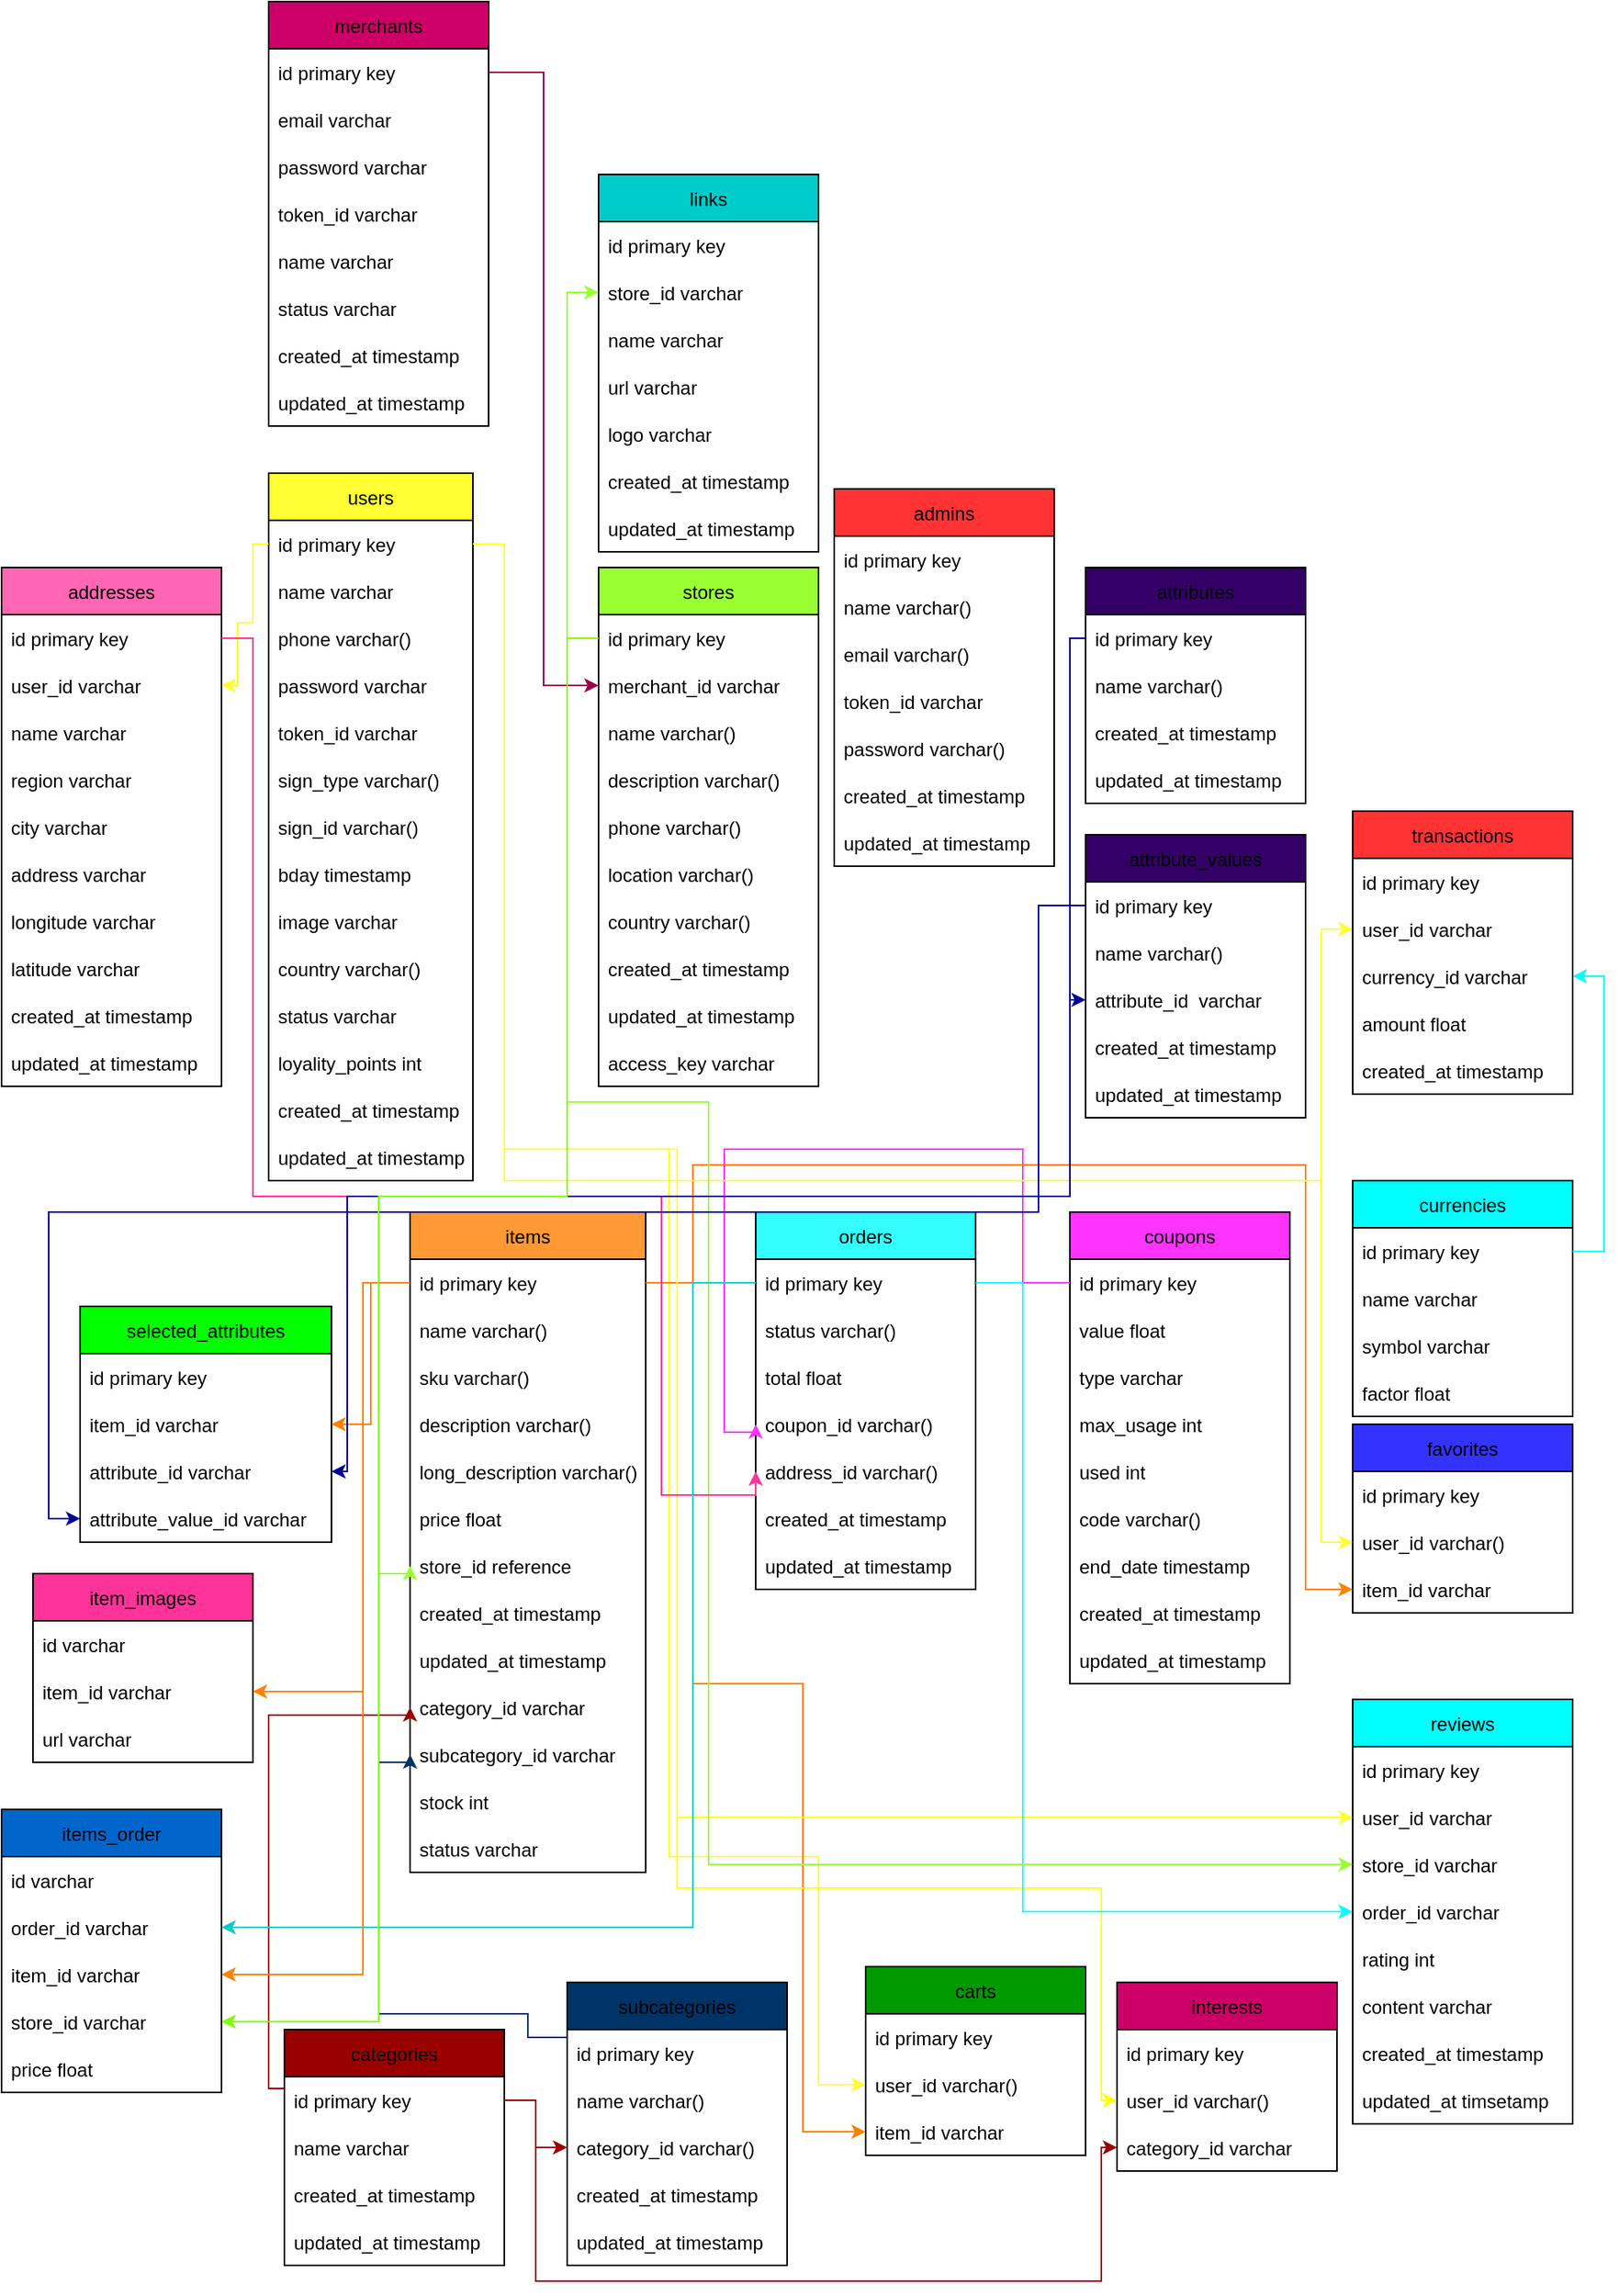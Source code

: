 <mxfile version="17.4.2" type="device"><diagram id="fb4-raa7PM9j3anyr2LW" name="Page-1"><mxGraphModel dx="1677" dy="1665" grid="1" gridSize="10" guides="1" tooltips="1" connect="1" arrows="1" fold="1" page="1" pageScale="1" pageWidth="850" pageHeight="1100" math="0" shadow="0"><root><mxCell id="0"/><mxCell id="1" parent="0"/><mxCell id="yBR4S-_o51OfCtCI13ur-1" value="users" style="swimlane;fontStyle=0;childLayout=stackLayout;horizontal=1;startSize=30;horizontalStack=0;resizeParent=1;resizeParentMax=0;resizeLast=0;collapsible=1;marginBottom=0;strokeWidth=1;swimlaneFillColor=none;rounded=0;shadow=0;glass=0;sketch=0;swimlaneLine=1;fillColor=#FFFF33;strokeColor=#000000;" parent="1" vertex="1"><mxGeometry x="10" y="-50" width="130" height="450" as="geometry"/></mxCell><mxCell id="yBR4S-_o51OfCtCI13ur-3" value="id primary key" style="text;strokeColor=none;fillColor=none;align=left;verticalAlign=middle;spacingLeft=4;spacingRight=4;overflow=hidden;points=[[0,0.5],[1,0.5]];portConstraint=eastwest;rotatable=0;" parent="yBR4S-_o51OfCtCI13ur-1" vertex="1"><mxGeometry y="30" width="130" height="30" as="geometry"/></mxCell><mxCell id="vigA6qL2sVDy007aFYVm-1" value="name varchar" style="text;strokeColor=none;fillColor=none;align=left;verticalAlign=middle;spacingLeft=4;spacingRight=4;overflow=hidden;points=[[0,0.5],[1,0.5]];portConstraint=eastwest;rotatable=0;" parent="yBR4S-_o51OfCtCI13ur-1" vertex="1"><mxGeometry y="60" width="130" height="30" as="geometry"/></mxCell><mxCell id="yBR4S-_o51OfCtCI13ur-4" value="phone varchar()" style="text;strokeColor=none;fillColor=none;align=left;verticalAlign=middle;spacingLeft=4;spacingRight=4;overflow=hidden;points=[[0,0.5],[1,0.5]];portConstraint=eastwest;rotatable=0;" parent="yBR4S-_o51OfCtCI13ur-1" vertex="1"><mxGeometry y="90" width="130" height="30" as="geometry"/></mxCell><mxCell id="bVmwNKcrWVbN0RekLnmM-16" value="password varchar" style="text;strokeColor=none;fillColor=none;align=left;verticalAlign=middle;spacingLeft=4;spacingRight=4;overflow=hidden;points=[[0,0.5],[1,0.5]];portConstraint=eastwest;rotatable=0;" parent="yBR4S-_o51OfCtCI13ur-1" vertex="1"><mxGeometry y="120" width="130" height="30" as="geometry"/></mxCell><mxCell id="WlTr9x_kMBGjOT9EYVfz-2" value="token_id varchar" style="text;strokeColor=none;fillColor=none;align=left;verticalAlign=middle;spacingLeft=4;spacingRight=4;overflow=hidden;points=[[0,0.5],[1,0.5]];portConstraint=eastwest;rotatable=0;" parent="yBR4S-_o51OfCtCI13ur-1" vertex="1"><mxGeometry y="150" width="130" height="30" as="geometry"/></mxCell><mxCell id="yBR4S-_o51OfCtCI13ur-7" value="sign_type varchar()" style="text;strokeColor=none;fillColor=none;align=left;verticalAlign=middle;spacingLeft=4;spacingRight=4;overflow=hidden;points=[[0,0.5],[1,0.5]];portConstraint=eastwest;rotatable=0;" parent="yBR4S-_o51OfCtCI13ur-1" vertex="1"><mxGeometry y="180" width="130" height="30" as="geometry"/></mxCell><mxCell id="yBR4S-_o51OfCtCI13ur-8" value="sign_id varchar()" style="text;strokeColor=none;fillColor=none;align=left;verticalAlign=middle;spacingLeft=4;spacingRight=4;overflow=hidden;points=[[0,0.5],[1,0.5]];portConstraint=eastwest;rotatable=0;" parent="yBR4S-_o51OfCtCI13ur-1" vertex="1"><mxGeometry y="210" width="130" height="30" as="geometry"/></mxCell><mxCell id="yBR4S-_o51OfCtCI13ur-9" value="bday timestamp" style="text;strokeColor=none;fillColor=none;align=left;verticalAlign=middle;spacingLeft=4;spacingRight=4;overflow=hidden;points=[[0,0.5],[1,0.5]];portConstraint=eastwest;rotatable=0;" parent="yBR4S-_o51OfCtCI13ur-1" vertex="1"><mxGeometry y="240" width="130" height="30" as="geometry"/></mxCell><mxCell id="yBR4S-_o51OfCtCI13ur-10" value="image varchar" style="text;strokeColor=none;fillColor=none;align=left;verticalAlign=middle;spacingLeft=4;spacingRight=4;overflow=hidden;points=[[0,0.5],[1,0.5]];portConstraint=eastwest;rotatable=0;" parent="yBR4S-_o51OfCtCI13ur-1" vertex="1"><mxGeometry y="270" width="130" height="30" as="geometry"/></mxCell><mxCell id="yBR4S-_o51OfCtCI13ur-25" value="country varchar()" style="text;strokeColor=none;fillColor=none;align=left;verticalAlign=middle;spacingLeft=4;spacingRight=4;overflow=hidden;points=[[0,0.5],[1,0.5]];portConstraint=eastwest;rotatable=0;" parent="yBR4S-_o51OfCtCI13ur-1" vertex="1"><mxGeometry y="300" width="130" height="30" as="geometry"/></mxCell><mxCell id="2UK8D0FG1jWU4nkrgDHP-1" value="status varchar" style="text;strokeColor=none;fillColor=none;align=left;verticalAlign=middle;spacingLeft=4;spacingRight=4;overflow=hidden;points=[[0,0.5],[1,0.5]];portConstraint=eastwest;rotatable=0;" parent="yBR4S-_o51OfCtCI13ur-1" vertex="1"><mxGeometry y="330" width="130" height="30" as="geometry"/></mxCell><mxCell id="yBR4S-_o51OfCtCI13ur-11" value="loyality_points int" style="text;strokeColor=none;fillColor=none;align=left;verticalAlign=middle;spacingLeft=4;spacingRight=4;overflow=hidden;points=[[0,0.5],[1,0.5]];portConstraint=eastwest;rotatable=0;" parent="yBR4S-_o51OfCtCI13ur-1" vertex="1"><mxGeometry y="360" width="130" height="30" as="geometry"/></mxCell><mxCell id="yBR4S-_o51OfCtCI13ur-12" value="created_at timestamp" style="text;strokeColor=none;fillColor=none;align=left;verticalAlign=middle;spacingLeft=4;spacingRight=4;overflow=hidden;points=[[0,0.5],[1,0.5]];portConstraint=eastwest;rotatable=0;" parent="yBR4S-_o51OfCtCI13ur-1" vertex="1"><mxGeometry y="390" width="130" height="30" as="geometry"/></mxCell><mxCell id="yBR4S-_o51OfCtCI13ur-13" value="updated_at timestamp" style="text;strokeColor=none;fillColor=none;align=left;verticalAlign=middle;spacingLeft=4;spacingRight=4;overflow=hidden;points=[[0,0.5],[1,0.5]];portConstraint=eastwest;rotatable=0;" parent="yBR4S-_o51OfCtCI13ur-1" vertex="1"><mxGeometry y="420" width="130" height="30" as="geometry"/></mxCell><mxCell id="yBR4S-_o51OfCtCI13ur-14" value="stores" style="swimlane;fontStyle=0;childLayout=stackLayout;horizontal=1;startSize=30;horizontalStack=0;resizeParent=1;resizeParentMax=0;resizeLast=0;collapsible=1;marginBottom=0;rounded=0;shadow=0;glass=0;sketch=0;strokeWidth=1;fillColor=#99FF33;" parent="1" vertex="1"><mxGeometry x="220" y="10" width="140" height="330" as="geometry"/></mxCell><mxCell id="yBR4S-_o51OfCtCI13ur-15" value="id primary key" style="text;strokeColor=none;fillColor=none;align=left;verticalAlign=middle;spacingLeft=4;spacingRight=4;overflow=hidden;points=[[0,0.5],[1,0.5]];portConstraint=eastwest;rotatable=0;rounded=0;shadow=0;glass=0;sketch=0;" parent="yBR4S-_o51OfCtCI13ur-14" vertex="1"><mxGeometry y="30" width="140" height="30" as="geometry"/></mxCell><mxCell id="dJigxZKEPbLQVIy1U2XS-35" value="merchant_id varchar" style="text;strokeColor=none;fillColor=none;align=left;verticalAlign=middle;spacingLeft=4;spacingRight=4;overflow=hidden;points=[[0,0.5],[1,0.5]];portConstraint=eastwest;rotatable=0;rounded=0;shadow=0;glass=0;sketch=0;" parent="yBR4S-_o51OfCtCI13ur-14" vertex="1"><mxGeometry y="60" width="140" height="30" as="geometry"/></mxCell><mxCell id="yBR4S-_o51OfCtCI13ur-18" value="name varchar()" style="text;strokeColor=none;fillColor=none;align=left;verticalAlign=middle;spacingLeft=4;spacingRight=4;overflow=hidden;points=[[0,0.5],[1,0.5]];portConstraint=eastwest;rotatable=0;rounded=0;shadow=0;glass=0;sketch=0;" parent="yBR4S-_o51OfCtCI13ur-14" vertex="1"><mxGeometry y="90" width="140" height="30" as="geometry"/></mxCell><mxCell id="yBR4S-_o51OfCtCI13ur-20" value="description varchar()" style="text;strokeColor=none;fillColor=none;align=left;verticalAlign=middle;spacingLeft=4;spacingRight=4;overflow=hidden;points=[[0,0.5],[1,0.5]];portConstraint=eastwest;rotatable=0;rounded=0;shadow=0;glass=0;sketch=0;" parent="yBR4S-_o51OfCtCI13ur-14" vertex="1"><mxGeometry y="120" width="140" height="30" as="geometry"/></mxCell><mxCell id="yBR4S-_o51OfCtCI13ur-21" value="phone varchar()" style="text;strokeColor=none;fillColor=none;align=left;verticalAlign=middle;spacingLeft=4;spacingRight=4;overflow=hidden;points=[[0,0.5],[1,0.5]];portConstraint=eastwest;rotatable=0;rounded=0;shadow=0;glass=0;sketch=0;" parent="yBR4S-_o51OfCtCI13ur-14" vertex="1"><mxGeometry y="150" width="140" height="30" as="geometry"/></mxCell><mxCell id="yBR4S-_o51OfCtCI13ur-22" value="location varchar()" style="text;strokeColor=none;fillColor=none;align=left;verticalAlign=middle;spacingLeft=4;spacingRight=4;overflow=hidden;points=[[0,0.5],[1,0.5]];portConstraint=eastwest;rotatable=0;rounded=0;shadow=0;glass=0;sketch=0;" parent="yBR4S-_o51OfCtCI13ur-14" vertex="1"><mxGeometry y="180" width="140" height="30" as="geometry"/></mxCell><mxCell id="yBR4S-_o51OfCtCI13ur-23" value="country varchar()" style="text;strokeColor=none;fillColor=none;align=left;verticalAlign=middle;spacingLeft=4;spacingRight=4;overflow=hidden;points=[[0,0.5],[1,0.5]];portConstraint=eastwest;rotatable=0;rounded=0;shadow=0;glass=0;sketch=0;" parent="yBR4S-_o51OfCtCI13ur-14" vertex="1"><mxGeometry y="210" width="140" height="30" as="geometry"/></mxCell><mxCell id="yBR4S-_o51OfCtCI13ur-27" value="created_at timestamp" style="text;strokeColor=none;fillColor=none;align=left;verticalAlign=middle;spacingLeft=4;spacingRight=4;overflow=hidden;points=[[0,0.5],[1,0.5]];portConstraint=eastwest;rotatable=0;rounded=0;shadow=0;glass=0;sketch=0;" parent="yBR4S-_o51OfCtCI13ur-14" vertex="1"><mxGeometry y="240" width="140" height="30" as="geometry"/></mxCell><mxCell id="yBR4S-_o51OfCtCI13ur-28" value="updated_at timestamp" style="text;strokeColor=none;fillColor=none;align=left;verticalAlign=middle;spacingLeft=4;spacingRight=4;overflow=hidden;points=[[0,0.5],[1,0.5]];portConstraint=eastwest;rotatable=0;rounded=0;shadow=0;glass=0;sketch=0;" parent="yBR4S-_o51OfCtCI13ur-14" vertex="1"><mxGeometry y="270" width="140" height="30" as="geometry"/></mxCell><mxCell id="vqy8EGd0Dcwx5G0pCp7W-1" value="access_key varchar" style="text;strokeColor=none;fillColor=none;align=left;verticalAlign=middle;spacingLeft=4;spacingRight=4;overflow=hidden;points=[[0,0.5],[1,0.5]];portConstraint=eastwest;rotatable=0;rounded=0;shadow=0;glass=0;sketch=0;" parent="yBR4S-_o51OfCtCI13ur-14" vertex="1"><mxGeometry y="300" width="140" height="30" as="geometry"/></mxCell><mxCell id="yBR4S-_o51OfCtCI13ur-29" value="admins" style="swimlane;fontStyle=0;childLayout=stackLayout;horizontal=1;startSize=30;horizontalStack=0;resizeParent=1;resizeParentMax=0;resizeLast=0;collapsible=1;marginBottom=0;rounded=0;shadow=0;glass=0;sketch=0;strokeWidth=1;fillColor=#FF3333;gradientColor=none;" parent="1" vertex="1"><mxGeometry x="370" y="-40" width="140" height="240" as="geometry"/></mxCell><mxCell id="bVmwNKcrWVbN0RekLnmM-17" value="id primary key" style="text;strokeColor=none;fillColor=none;align=left;verticalAlign=middle;spacingLeft=4;spacingRight=4;overflow=hidden;points=[[0,0.5],[1,0.5]];portConstraint=eastwest;rotatable=0;rounded=0;shadow=0;glass=0;sketch=0;" parent="yBR4S-_o51OfCtCI13ur-29" vertex="1"><mxGeometry y="30" width="140" height="30" as="geometry"/></mxCell><mxCell id="yBR4S-_o51OfCtCI13ur-30" value="name varchar()" style="text;strokeColor=none;fillColor=none;align=left;verticalAlign=middle;spacingLeft=4;spacingRight=4;overflow=hidden;points=[[0,0.5],[1,0.5]];portConstraint=eastwest;rotatable=0;rounded=0;shadow=0;glass=0;sketch=0;" parent="yBR4S-_o51OfCtCI13ur-29" vertex="1"><mxGeometry y="60" width="140" height="30" as="geometry"/></mxCell><mxCell id="yBR4S-_o51OfCtCI13ur-31" value="email varchar()" style="text;strokeColor=none;fillColor=none;align=left;verticalAlign=middle;spacingLeft=4;spacingRight=4;overflow=hidden;points=[[0,0.5],[1,0.5]];portConstraint=eastwest;rotatable=0;rounded=0;shadow=0;glass=0;sketch=0;" parent="yBR4S-_o51OfCtCI13ur-29" vertex="1"><mxGeometry y="90" width="140" height="30" as="geometry"/></mxCell><mxCell id="WlTr9x_kMBGjOT9EYVfz-4" value="token_id varchar" style="text;strokeColor=none;fillColor=none;align=left;verticalAlign=middle;spacingLeft=4;spacingRight=4;overflow=hidden;points=[[0,0.5],[1,0.5]];portConstraint=eastwest;rotatable=0;rounded=0;shadow=0;glass=0;sketch=0;" parent="yBR4S-_o51OfCtCI13ur-29" vertex="1"><mxGeometry y="120" width="140" height="30" as="geometry"/></mxCell><mxCell id="yBR4S-_o51OfCtCI13ur-32" value="password varchar()" style="text;strokeColor=none;fillColor=none;align=left;verticalAlign=middle;spacingLeft=4;spacingRight=4;overflow=hidden;points=[[0,0.5],[1,0.5]];portConstraint=eastwest;rotatable=0;rounded=0;shadow=0;glass=0;sketch=0;" parent="yBR4S-_o51OfCtCI13ur-29" vertex="1"><mxGeometry y="150" width="140" height="30" as="geometry"/></mxCell><mxCell id="yBR4S-_o51OfCtCI13ur-33" value="created_at timestamp" style="text;strokeColor=none;fillColor=none;align=left;verticalAlign=middle;spacingLeft=4;spacingRight=4;overflow=hidden;points=[[0,0.5],[1,0.5]];portConstraint=eastwest;rotatable=0;rounded=0;shadow=0;glass=0;sketch=0;" parent="yBR4S-_o51OfCtCI13ur-29" vertex="1"><mxGeometry y="180" width="140" height="30" as="geometry"/></mxCell><mxCell id="yBR4S-_o51OfCtCI13ur-34" value="updated_at timestamp" style="text;strokeColor=none;fillColor=none;align=left;verticalAlign=middle;spacingLeft=4;spacingRight=4;overflow=hidden;points=[[0,0.5],[1,0.5]];portConstraint=eastwest;rotatable=0;rounded=0;shadow=0;glass=0;sketch=0;" parent="yBR4S-_o51OfCtCI13ur-29" vertex="1"><mxGeometry y="210" width="140" height="30" as="geometry"/></mxCell><mxCell id="yBR4S-_o51OfCtCI13ur-35" value="items" style="swimlane;fontStyle=0;childLayout=stackLayout;horizontal=1;startSize=30;horizontalStack=0;resizeParent=1;resizeParentMax=0;resizeLast=0;collapsible=1;marginBottom=0;rounded=0;shadow=0;glass=0;sketch=0;strokeWidth=1;fillColor=#FF9933;gradientColor=none;" parent="1" vertex="1"><mxGeometry x="100" y="420" width="150" height="420" as="geometry"/></mxCell><mxCell id="yBR4S-_o51OfCtCI13ur-36" value="id primary key" style="text;strokeColor=none;fillColor=none;align=left;verticalAlign=middle;spacingLeft=4;spacingRight=4;overflow=hidden;points=[[0,0.5],[1,0.5]];portConstraint=eastwest;rotatable=0;rounded=0;shadow=0;glass=0;sketch=0;" parent="yBR4S-_o51OfCtCI13ur-35" vertex="1"><mxGeometry y="30" width="150" height="30" as="geometry"/></mxCell><mxCell id="yBR4S-_o51OfCtCI13ur-38" value="name varchar()" style="text;strokeColor=none;fillColor=none;align=left;verticalAlign=middle;spacingLeft=4;spacingRight=4;overflow=hidden;points=[[0,0.5],[1,0.5]];portConstraint=eastwest;rotatable=0;rounded=0;shadow=0;glass=0;sketch=0;" parent="yBR4S-_o51OfCtCI13ur-35" vertex="1"><mxGeometry y="60" width="150" height="30" as="geometry"/></mxCell><mxCell id="yBR4S-_o51OfCtCI13ur-37" value="sku varchar()" style="text;strokeColor=none;fillColor=none;align=left;verticalAlign=middle;spacingLeft=4;spacingRight=4;overflow=hidden;points=[[0,0.5],[1,0.5]];portConstraint=eastwest;rotatable=0;rounded=0;shadow=0;glass=0;sketch=0;" parent="yBR4S-_o51OfCtCI13ur-35" vertex="1"><mxGeometry y="90" width="150" height="30" as="geometry"/></mxCell><mxCell id="yBR4S-_o51OfCtCI13ur-39" value="description varchar()" style="text;strokeColor=none;fillColor=none;align=left;verticalAlign=middle;spacingLeft=4;spacingRight=4;overflow=hidden;points=[[0,0.5],[1,0.5]];portConstraint=eastwest;rotatable=0;rounded=0;shadow=0;glass=0;sketch=0;" parent="yBR4S-_o51OfCtCI13ur-35" vertex="1"><mxGeometry y="120" width="150" height="30" as="geometry"/></mxCell><mxCell id="yBR4S-_o51OfCtCI13ur-40" value="long_description varchar()" style="text;strokeColor=none;fillColor=none;align=left;verticalAlign=middle;spacingLeft=4;spacingRight=4;overflow=hidden;points=[[0,0.5],[1,0.5]];portConstraint=eastwest;rotatable=0;rounded=0;shadow=0;glass=0;sketch=0;" parent="yBR4S-_o51OfCtCI13ur-35" vertex="1"><mxGeometry y="150" width="150" height="30" as="geometry"/></mxCell><mxCell id="yBR4S-_o51OfCtCI13ur-41" value="price float" style="text;strokeColor=none;fillColor=none;align=left;verticalAlign=middle;spacingLeft=4;spacingRight=4;overflow=hidden;points=[[0,0.5],[1,0.5]];portConstraint=eastwest;rotatable=0;rounded=0;shadow=0;glass=0;sketch=0;" parent="yBR4S-_o51OfCtCI13ur-35" vertex="1"><mxGeometry y="180" width="150" height="30" as="geometry"/></mxCell><mxCell id="yBR4S-_o51OfCtCI13ur-43" value="store_id reference" style="text;strokeColor=none;fillColor=none;align=left;verticalAlign=middle;spacingLeft=4;spacingRight=4;overflow=hidden;points=[[0,0.5],[1,0.5]];portConstraint=eastwest;rotatable=0;rounded=0;shadow=0;glass=0;sketch=0;" parent="yBR4S-_o51OfCtCI13ur-35" vertex="1"><mxGeometry y="210" width="150" height="30" as="geometry"/></mxCell><mxCell id="yBR4S-_o51OfCtCI13ur-46" value="created_at timestamp" style="text;strokeColor=none;fillColor=none;align=left;verticalAlign=middle;spacingLeft=4;spacingRight=4;overflow=hidden;points=[[0,0.5],[1,0.5]];portConstraint=eastwest;rotatable=0;rounded=0;shadow=0;glass=0;sketch=0;" parent="yBR4S-_o51OfCtCI13ur-35" vertex="1"><mxGeometry y="240" width="150" height="30" as="geometry"/></mxCell><mxCell id="yBR4S-_o51OfCtCI13ur-47" value="updated_at timestamp" style="text;strokeColor=none;fillColor=none;align=left;verticalAlign=middle;spacingLeft=4;spacingRight=4;overflow=hidden;points=[[0,0.5],[1,0.5]];portConstraint=eastwest;rotatable=0;rounded=0;shadow=0;glass=0;sketch=0;" parent="yBR4S-_o51OfCtCI13ur-35" vertex="1"><mxGeometry y="270" width="150" height="30" as="geometry"/></mxCell><mxCell id="yBR4S-_o51OfCtCI13ur-89" value="category_id varchar" style="text;strokeColor=none;fillColor=none;align=left;verticalAlign=middle;spacingLeft=4;spacingRight=4;overflow=hidden;points=[[0,0.5],[1,0.5]];portConstraint=eastwest;rotatable=0;rounded=0;shadow=0;glass=0;sketch=0;" parent="yBR4S-_o51OfCtCI13ur-35" vertex="1"><mxGeometry y="300" width="150" height="30" as="geometry"/></mxCell><mxCell id="yBR4S-_o51OfCtCI13ur-91" value="subcategory_id varchar" style="text;strokeColor=none;fillColor=none;align=left;verticalAlign=middle;spacingLeft=4;spacingRight=4;overflow=hidden;points=[[0,0.5],[1,0.5]];portConstraint=eastwest;rotatable=0;rounded=0;shadow=0;glass=0;sketch=0;" parent="yBR4S-_o51OfCtCI13ur-35" vertex="1"><mxGeometry y="330" width="150" height="30" as="geometry"/></mxCell><mxCell id="dJigxZKEPbLQVIy1U2XS-1" value="stock int" style="text;strokeColor=none;fillColor=none;align=left;verticalAlign=middle;spacingLeft=4;spacingRight=4;overflow=hidden;points=[[0,0.5],[1,0.5]];portConstraint=eastwest;rotatable=0;rounded=0;shadow=0;glass=0;sketch=0;" parent="yBR4S-_o51OfCtCI13ur-35" vertex="1"><mxGeometry y="360" width="150" height="30" as="geometry"/></mxCell><mxCell id="dJigxZKEPbLQVIy1U2XS-2" value="status varchar" style="text;strokeColor=none;fillColor=none;align=left;verticalAlign=middle;spacingLeft=4;spacingRight=4;overflow=hidden;points=[[0,0.5],[1,0.5]];portConstraint=eastwest;rotatable=0;rounded=0;shadow=0;glass=0;sketch=0;" parent="yBR4S-_o51OfCtCI13ur-35" vertex="1"><mxGeometry y="390" width="150" height="30" as="geometry"/></mxCell><mxCell id="yBR4S-_o51OfCtCI13ur-45" style="edgeStyle=orthogonalEdgeStyle;rounded=0;orthogonalLoop=1;jettySize=auto;html=1;entryX=0;entryY=0.5;entryDx=0;entryDy=0;strokeColor=#99FF33;" parent="1" source="yBR4S-_o51OfCtCI13ur-15" target="yBR4S-_o51OfCtCI13ur-43" edge="1"><mxGeometry relative="1" as="geometry"><mxPoint x="190" y="360" as="targetPoint"/><Array as="points"><mxPoint x="200" y="55"/><mxPoint x="200" y="410"/><mxPoint x="80" y="410"/><mxPoint x="80" y="650"/><mxPoint x="100" y="650"/></Array></mxGeometry></mxCell><mxCell id="yBR4S-_o51OfCtCI13ur-48" value="orders" style="swimlane;fontStyle=0;childLayout=stackLayout;horizontal=1;startSize=30;horizontalStack=0;resizeParent=1;resizeParentMax=0;resizeLast=0;collapsible=1;marginBottom=0;rounded=0;shadow=0;glass=0;sketch=0;strokeWidth=1;fillColor=#33FFFF;gradientColor=none;" parent="1" vertex="1"><mxGeometry x="320" y="420" width="140" height="240" as="geometry"/></mxCell><mxCell id="yBR4S-_o51OfCtCI13ur-49" value="id primary key" style="text;strokeColor=none;fillColor=none;align=left;verticalAlign=middle;spacingLeft=4;spacingRight=4;overflow=hidden;points=[[0,0.5],[1,0.5]];portConstraint=eastwest;rotatable=0;rounded=0;shadow=0;glass=0;sketch=0;" parent="yBR4S-_o51OfCtCI13ur-48" vertex="1"><mxGeometry y="30" width="140" height="30" as="geometry"/></mxCell><mxCell id="yBR4S-_o51OfCtCI13ur-50" value="status varchar()" style="text;strokeColor=none;fillColor=none;align=left;verticalAlign=middle;spacingLeft=4;spacingRight=4;overflow=hidden;points=[[0,0.5],[1,0.5]];portConstraint=eastwest;rotatable=0;rounded=0;shadow=0;glass=0;sketch=0;" parent="yBR4S-_o51OfCtCI13ur-48" vertex="1"><mxGeometry y="60" width="140" height="30" as="geometry"/></mxCell><mxCell id="yBR4S-_o51OfCtCI13ur-53" value="total float" style="text;strokeColor=none;fillColor=none;align=left;verticalAlign=middle;spacingLeft=4;spacingRight=4;overflow=hidden;points=[[0,0.5],[1,0.5]];portConstraint=eastwest;rotatable=0;rounded=0;shadow=0;glass=0;sketch=0;" parent="yBR4S-_o51OfCtCI13ur-48" vertex="1"><mxGeometry y="90" width="140" height="30" as="geometry"/></mxCell><mxCell id="yBR4S-_o51OfCtCI13ur-54" value="coupon_id varchar()" style="text;strokeColor=none;fillColor=none;align=left;verticalAlign=middle;spacingLeft=4;spacingRight=4;overflow=hidden;points=[[0,0.5],[1,0.5]];portConstraint=eastwest;rotatable=0;rounded=0;shadow=0;glass=0;sketch=0;" parent="yBR4S-_o51OfCtCI13ur-48" vertex="1"><mxGeometry y="120" width="140" height="30" as="geometry"/></mxCell><mxCell id="tmpi_V_0ZSZ9S_2DlYC8-1" value="address_id varchar()" style="text;strokeColor=none;fillColor=none;align=left;verticalAlign=middle;spacingLeft=4;spacingRight=4;overflow=hidden;points=[[0,0.5],[1,0.5]];portConstraint=eastwest;rotatable=0;rounded=0;shadow=0;glass=0;sketch=0;" parent="yBR4S-_o51OfCtCI13ur-48" vertex="1"><mxGeometry y="150" width="140" height="30" as="geometry"/></mxCell><mxCell id="yBR4S-_o51OfCtCI13ur-60" value="created_at timestamp" style="text;strokeColor=none;fillColor=none;align=left;verticalAlign=middle;spacingLeft=4;spacingRight=4;overflow=hidden;points=[[0,0.5],[1,0.5]];portConstraint=eastwest;rotatable=0;rounded=0;shadow=0;glass=0;sketch=0;" parent="yBR4S-_o51OfCtCI13ur-48" vertex="1"><mxGeometry y="180" width="140" height="30" as="geometry"/></mxCell><mxCell id="yBR4S-_o51OfCtCI13ur-61" value="updated_at timestamp" style="text;strokeColor=none;fillColor=none;align=left;verticalAlign=middle;spacingLeft=4;spacingRight=4;overflow=hidden;points=[[0,0.5],[1,0.5]];portConstraint=eastwest;rotatable=0;rounded=0;shadow=0;glass=0;sketch=0;" parent="yBR4S-_o51OfCtCI13ur-48" vertex="1"><mxGeometry y="210" width="140" height="30" as="geometry"/></mxCell><mxCell id="yBR4S-_o51OfCtCI13ur-55" value="coupons" style="swimlane;fontStyle=0;childLayout=stackLayout;horizontal=1;startSize=30;horizontalStack=0;resizeParent=1;resizeParentMax=0;resizeLast=0;collapsible=1;marginBottom=0;rounded=0;shadow=0;glass=0;sketch=0;strokeColor=#000000;strokeWidth=1;fillColor=#FF33FF;gradientColor=none;" parent="1" vertex="1"><mxGeometry x="520" y="420" width="140" height="300" as="geometry"/></mxCell><mxCell id="yBR4S-_o51OfCtCI13ur-56" value="id primary key" style="text;strokeColor=none;fillColor=none;align=left;verticalAlign=middle;spacingLeft=4;spacingRight=4;overflow=hidden;points=[[0,0.5],[1,0.5]];portConstraint=eastwest;rotatable=0;rounded=0;shadow=0;glass=0;sketch=0;" parent="yBR4S-_o51OfCtCI13ur-55" vertex="1"><mxGeometry y="30" width="140" height="30" as="geometry"/></mxCell><mxCell id="yBR4S-_o51OfCtCI13ur-57" value="value float" style="text;strokeColor=none;fillColor=none;align=left;verticalAlign=middle;spacingLeft=4;spacingRight=4;overflow=hidden;points=[[0,0.5],[1,0.5]];portConstraint=eastwest;rotatable=0;rounded=0;shadow=0;glass=0;sketch=0;" parent="yBR4S-_o51OfCtCI13ur-55" vertex="1"><mxGeometry y="60" width="140" height="30" as="geometry"/></mxCell><mxCell id="Ma0QkvDTXtspsdAYpIYK-1" value="type varchar" style="text;strokeColor=none;fillColor=none;align=left;verticalAlign=middle;spacingLeft=4;spacingRight=4;overflow=hidden;points=[[0,0.5],[1,0.5]];portConstraint=eastwest;rotatable=0;rounded=0;shadow=0;glass=0;sketch=0;" parent="yBR4S-_o51OfCtCI13ur-55" vertex="1"><mxGeometry y="90" width="140" height="30" as="geometry"/></mxCell><mxCell id="yBR4S-_o51OfCtCI13ur-58" value="max_usage int" style="text;strokeColor=none;fillColor=none;align=left;verticalAlign=middle;spacingLeft=4;spacingRight=4;overflow=hidden;points=[[0,0.5],[1,0.5]];portConstraint=eastwest;rotatable=0;rounded=0;shadow=0;glass=0;sketch=0;" parent="yBR4S-_o51OfCtCI13ur-55" vertex="1"><mxGeometry y="120" width="140" height="30" as="geometry"/></mxCell><mxCell id="bVmwNKcrWVbN0RekLnmM-25" value="used int" style="text;strokeColor=none;fillColor=none;align=left;verticalAlign=middle;spacingLeft=4;spacingRight=4;overflow=hidden;points=[[0,0.5],[1,0.5]];portConstraint=eastwest;rotatable=0;rounded=0;shadow=0;glass=0;sketch=0;" parent="yBR4S-_o51OfCtCI13ur-55" vertex="1"><mxGeometry y="150" width="140" height="30" as="geometry"/></mxCell><mxCell id="yBR4S-_o51OfCtCI13ur-75" value="code varchar()" style="text;strokeColor=none;fillColor=none;align=left;verticalAlign=middle;spacingLeft=4;spacingRight=4;overflow=hidden;points=[[0,0.5],[1,0.5]];portConstraint=eastwest;rotatable=0;rounded=0;shadow=0;glass=0;sketch=0;" parent="yBR4S-_o51OfCtCI13ur-55" vertex="1"><mxGeometry y="180" width="140" height="30" as="geometry"/></mxCell><mxCell id="yBR4S-_o51OfCtCI13ur-62" value="end_date timestamp" style="text;strokeColor=none;fillColor=none;align=left;verticalAlign=middle;spacingLeft=4;spacingRight=4;overflow=hidden;points=[[0,0.5],[1,0.5]];portConstraint=eastwest;rotatable=0;rounded=0;shadow=0;glass=0;sketch=0;" parent="yBR4S-_o51OfCtCI13ur-55" vertex="1"><mxGeometry y="210" width="140" height="30" as="geometry"/></mxCell><mxCell id="yBR4S-_o51OfCtCI13ur-63" value="created_at timestamp" style="text;strokeColor=none;fillColor=none;align=left;verticalAlign=middle;spacingLeft=4;spacingRight=4;overflow=hidden;points=[[0,0.5],[1,0.5]];portConstraint=eastwest;rotatable=0;rounded=0;shadow=0;glass=0;sketch=0;" parent="yBR4S-_o51OfCtCI13ur-55" vertex="1"><mxGeometry y="240" width="140" height="30" as="geometry"/></mxCell><mxCell id="yBR4S-_o51OfCtCI13ur-64" value="updated_at timestamp" style="text;strokeColor=none;fillColor=none;align=left;verticalAlign=middle;spacingLeft=4;spacingRight=4;overflow=hidden;points=[[0,0.5],[1,0.5]];portConstraint=eastwest;rotatable=0;rounded=0;shadow=0;glass=0;sketch=0;" parent="yBR4S-_o51OfCtCI13ur-55" vertex="1"><mxGeometry y="270" width="140" height="30" as="geometry"/></mxCell><mxCell id="yBR4S-_o51OfCtCI13ur-59" style="edgeStyle=orthogonalEdgeStyle;rounded=0;orthogonalLoop=1;jettySize=auto;html=1;entryX=0;entryY=0.5;entryDx=0;entryDy=0;strokeColor=#FF33FF;" parent="1" source="yBR4S-_o51OfCtCI13ur-56" target="yBR4S-_o51OfCtCI13ur-54" edge="1"><mxGeometry relative="1" as="geometry"><Array as="points"><mxPoint x="490" y="465"/><mxPoint x="490" y="380"/><mxPoint x="300" y="380"/><mxPoint x="300" y="560"/><mxPoint x="320" y="560"/></Array></mxGeometry></mxCell><mxCell id="yBR4S-_o51OfCtCI13ur-65" value="favorites" style="swimlane;fontStyle=0;childLayout=stackLayout;horizontal=1;startSize=30;horizontalStack=0;resizeParent=1;resizeParentMax=0;resizeLast=0;collapsible=1;marginBottom=0;rounded=0;shadow=0;glass=0;sketch=0;strokeColor=#000000;strokeWidth=1;fillColor=#3333FF;gradientColor=none;" parent="1" vertex="1"><mxGeometry x="700" y="555" width="140" height="120" as="geometry"/></mxCell><mxCell id="yBR4S-_o51OfCtCI13ur-66" value="id primary key" style="text;strokeColor=none;fillColor=none;align=left;verticalAlign=middle;spacingLeft=4;spacingRight=4;overflow=hidden;points=[[0,0.5],[1,0.5]];portConstraint=eastwest;rotatable=0;rounded=0;shadow=0;glass=0;sketch=0;" parent="yBR4S-_o51OfCtCI13ur-65" vertex="1"><mxGeometry y="30" width="140" height="30" as="geometry"/></mxCell><mxCell id="yBR4S-_o51OfCtCI13ur-67" value="user_id varchar()" style="text;strokeColor=none;fillColor=none;align=left;verticalAlign=middle;spacingLeft=4;spacingRight=4;overflow=hidden;points=[[0,0.5],[1,0.5]];portConstraint=eastwest;rotatable=0;rounded=0;shadow=0;glass=0;sketch=0;" parent="yBR4S-_o51OfCtCI13ur-65" vertex="1"><mxGeometry y="60" width="140" height="30" as="geometry"/></mxCell><mxCell id="yBR4S-_o51OfCtCI13ur-68" value="item_id varchar" style="text;strokeColor=none;fillColor=none;align=left;verticalAlign=middle;spacingLeft=4;spacingRight=4;overflow=hidden;points=[[0,0.5],[1,0.5]];portConstraint=eastwest;rotatable=0;rounded=0;shadow=0;glass=0;sketch=0;" parent="yBR4S-_o51OfCtCI13ur-65" vertex="1"><mxGeometry y="90" width="140" height="30" as="geometry"/></mxCell><mxCell id="yBR4S-_o51OfCtCI13ur-69" style="edgeStyle=orthogonalEdgeStyle;rounded=0;orthogonalLoop=1;jettySize=auto;html=1;exitX=1;exitY=0.5;exitDx=0;exitDy=0;strokeColor=#FFFF33;" parent="1" source="yBR4S-_o51OfCtCI13ur-3" edge="1"><mxGeometry relative="1" as="geometry"><Array as="points"><mxPoint x="160" y="-5"/><mxPoint x="160" y="400"/><mxPoint x="680" y="400"/><mxPoint x="680" y="630"/><mxPoint x="700" y="630"/></Array><mxPoint x="700" y="630" as="targetPoint"/></mxGeometry></mxCell><mxCell id="yBR4S-_o51OfCtCI13ur-70" style="edgeStyle=orthogonalEdgeStyle;rounded=0;orthogonalLoop=1;jettySize=auto;html=1;exitX=1;exitY=0.5;exitDx=0;exitDy=0;entryX=0;entryY=0.5;entryDx=0;entryDy=0;strokeColor=#FF8000;" parent="1" source="yBR4S-_o51OfCtCI13ur-36" target="yBR4S-_o51OfCtCI13ur-68" edge="1"><mxGeometry relative="1" as="geometry"><Array as="points"><mxPoint x="280" y="465"/><mxPoint x="280" y="390"/><mxPoint x="670" y="390"/><mxPoint x="670" y="660"/></Array></mxGeometry></mxCell><mxCell id="yBR4S-_o51OfCtCI13ur-90" style="edgeStyle=orthogonalEdgeStyle;rounded=0;orthogonalLoop=1;jettySize=auto;html=1;exitX=0;exitY=0.25;exitDx=0;exitDy=0;entryX=0;entryY=0.5;entryDx=0;entryDy=0;strokeColor=#990000;" parent="1" source="yBR4S-_o51OfCtCI13ur-71" target="yBR4S-_o51OfCtCI13ur-89" edge="1"><mxGeometry relative="1" as="geometry"><Array as="points"><mxPoint x="10" y="978"/><mxPoint x="10" y="740"/><mxPoint x="100" y="740"/></Array></mxGeometry></mxCell><mxCell id="yBR4S-_o51OfCtCI13ur-71" value="categories" style="swimlane;fontStyle=0;childLayout=stackLayout;horizontal=1;startSize=30;horizontalStack=0;resizeParent=1;resizeParentMax=0;resizeLast=0;collapsible=1;marginBottom=0;rounded=0;shadow=0;glass=0;sketch=0;strokeColor=#000000;strokeWidth=1;fillColor=#990000;gradientColor=none;" parent="1" vertex="1"><mxGeometry x="20" y="940" width="140" height="150" as="geometry"/></mxCell><mxCell id="yBR4S-_o51OfCtCI13ur-72" value="id primary key" style="text;strokeColor=none;fillColor=none;align=left;verticalAlign=middle;spacingLeft=4;spacingRight=4;overflow=hidden;points=[[0,0.5],[1,0.5]];portConstraint=eastwest;rotatable=0;rounded=0;shadow=0;glass=0;sketch=0;" parent="yBR4S-_o51OfCtCI13ur-71" vertex="1"><mxGeometry y="30" width="140" height="30" as="geometry"/></mxCell><mxCell id="yBR4S-_o51OfCtCI13ur-73" value="name varchar" style="text;strokeColor=none;fillColor=none;align=left;verticalAlign=middle;spacingLeft=4;spacingRight=4;overflow=hidden;points=[[0,0.5],[1,0.5]];portConstraint=eastwest;rotatable=0;rounded=0;shadow=0;glass=0;sketch=0;" parent="yBR4S-_o51OfCtCI13ur-71" vertex="1"><mxGeometry y="60" width="140" height="30" as="geometry"/></mxCell><mxCell id="yBR4S-_o51OfCtCI13ur-74" value="created_at timestamp" style="text;strokeColor=none;fillColor=none;align=left;verticalAlign=middle;spacingLeft=4;spacingRight=4;overflow=hidden;points=[[0,0.5],[1,0.5]];portConstraint=eastwest;rotatable=0;rounded=0;shadow=0;glass=0;sketch=0;" parent="yBR4S-_o51OfCtCI13ur-71" vertex="1"><mxGeometry y="90" width="140" height="30" as="geometry"/></mxCell><mxCell id="yBR4S-_o51OfCtCI13ur-77" value="updated_at timestamp" style="text;strokeColor=none;fillColor=none;align=left;verticalAlign=middle;spacingLeft=4;spacingRight=4;overflow=hidden;points=[[0,0.5],[1,0.5]];portConstraint=eastwest;rotatable=0;rounded=0;shadow=0;glass=0;sketch=0;" parent="yBR4S-_o51OfCtCI13ur-71" vertex="1"><mxGeometry y="120" width="140" height="30" as="geometry"/></mxCell><mxCell id="yBR4S-_o51OfCtCI13ur-92" style="edgeStyle=orthogonalEdgeStyle;rounded=0;orthogonalLoop=1;jettySize=auto;html=1;exitX=0;exitY=0.25;exitDx=0;exitDy=0;entryX=0;entryY=0.5;entryDx=0;entryDy=0;strokeColor=#003366;" parent="1" source="yBR4S-_o51OfCtCI13ur-78" target="yBR4S-_o51OfCtCI13ur-91" edge="1"><mxGeometry relative="1" as="geometry"><Array as="points"><mxPoint x="200" y="945"/><mxPoint x="175" y="945"/><mxPoint x="175" y="930"/><mxPoint x="80" y="930"/><mxPoint x="80" y="770"/><mxPoint x="100" y="770"/></Array></mxGeometry></mxCell><mxCell id="yBR4S-_o51OfCtCI13ur-78" value="subcategories" style="swimlane;fontStyle=0;childLayout=stackLayout;horizontal=1;startSize=30;horizontalStack=0;resizeParent=1;resizeParentMax=0;resizeLast=0;collapsible=1;marginBottom=0;rounded=0;shadow=0;glass=0;sketch=0;strokeColor=#000000;strokeWidth=1;fillColor=#003366;gradientColor=none;" parent="1" vertex="1"><mxGeometry x="200" y="910" width="140" height="180" as="geometry"/></mxCell><mxCell id="yBR4S-_o51OfCtCI13ur-79" value="id primary key" style="text;strokeColor=none;fillColor=none;align=left;verticalAlign=middle;spacingLeft=4;spacingRight=4;overflow=hidden;points=[[0,0.5],[1,0.5]];portConstraint=eastwest;rotatable=0;rounded=0;shadow=0;glass=0;sketch=0;" parent="yBR4S-_o51OfCtCI13ur-78" vertex="1"><mxGeometry y="30" width="140" height="30" as="geometry"/></mxCell><mxCell id="yBR4S-_o51OfCtCI13ur-80" value="name varchar()" style="text;strokeColor=none;fillColor=none;align=left;verticalAlign=middle;spacingLeft=4;spacingRight=4;overflow=hidden;points=[[0,0.5],[1,0.5]];portConstraint=eastwest;rotatable=0;rounded=0;shadow=0;glass=0;sketch=0;" parent="yBR4S-_o51OfCtCI13ur-78" vertex="1"><mxGeometry y="60" width="140" height="30" as="geometry"/></mxCell><mxCell id="yBR4S-_o51OfCtCI13ur-81" value="category_id varchar()" style="text;strokeColor=none;fillColor=none;align=left;verticalAlign=middle;spacingLeft=4;spacingRight=4;overflow=hidden;points=[[0,0.5],[1,0.5]];portConstraint=eastwest;rotatable=0;rounded=0;shadow=0;glass=0;sketch=0;" parent="yBR4S-_o51OfCtCI13ur-78" vertex="1"><mxGeometry y="90" width="140" height="30" as="geometry"/></mxCell><mxCell id="yBR4S-_o51OfCtCI13ur-83" value="created_at timestamp" style="text;strokeColor=none;fillColor=none;align=left;verticalAlign=middle;spacingLeft=4;spacingRight=4;overflow=hidden;points=[[0,0.5],[1,0.5]];portConstraint=eastwest;rotatable=0;rounded=0;shadow=0;glass=0;sketch=0;" parent="yBR4S-_o51OfCtCI13ur-78" vertex="1"><mxGeometry y="120" width="140" height="30" as="geometry"/></mxCell><mxCell id="yBR4S-_o51OfCtCI13ur-84" value="updated_at timestamp" style="text;strokeColor=none;fillColor=none;align=left;verticalAlign=middle;spacingLeft=4;spacingRight=4;overflow=hidden;points=[[0,0.5],[1,0.5]];portConstraint=eastwest;rotatable=0;rounded=0;shadow=0;glass=0;sketch=0;" parent="yBR4S-_o51OfCtCI13ur-78" vertex="1"><mxGeometry y="150" width="140" height="30" as="geometry"/></mxCell><mxCell id="yBR4S-_o51OfCtCI13ur-82" style="edgeStyle=orthogonalEdgeStyle;rounded=0;orthogonalLoop=1;jettySize=auto;html=1;exitX=1;exitY=0.5;exitDx=0;exitDy=0;entryX=0;entryY=0.5;entryDx=0;entryDy=0;strokeColor=#990000;" parent="1" source="yBR4S-_o51OfCtCI13ur-72" target="yBR4S-_o51OfCtCI13ur-81" edge="1"><mxGeometry relative="1" as="geometry"/></mxCell><mxCell id="yBR4S-_o51OfCtCI13ur-85" value="carts" style="swimlane;fontStyle=0;childLayout=stackLayout;horizontal=1;startSize=30;horizontalStack=0;resizeParent=1;resizeParentMax=0;resizeLast=0;collapsible=1;marginBottom=0;rounded=0;shadow=0;glass=0;sketch=0;strokeColor=#000000;strokeWidth=1;fillColor=#009900;gradientColor=none;" parent="1" vertex="1"><mxGeometry x="390" y="900" width="140" height="120" as="geometry"/></mxCell><mxCell id="yBR4S-_o51OfCtCI13ur-86" value="id primary key" style="text;strokeColor=none;fillColor=none;align=left;verticalAlign=middle;spacingLeft=4;spacingRight=4;overflow=hidden;points=[[0,0.5],[1,0.5]];portConstraint=eastwest;rotatable=0;rounded=0;shadow=0;glass=0;sketch=0;" parent="yBR4S-_o51OfCtCI13ur-85" vertex="1"><mxGeometry y="30" width="140" height="30" as="geometry"/></mxCell><mxCell id="yBR4S-_o51OfCtCI13ur-87" value="user_id varchar()" style="text;strokeColor=none;fillColor=none;align=left;verticalAlign=middle;spacingLeft=4;spacingRight=4;overflow=hidden;points=[[0,0.5],[1,0.5]];portConstraint=eastwest;rotatable=0;rounded=0;shadow=0;glass=0;sketch=0;" parent="yBR4S-_o51OfCtCI13ur-85" vertex="1"><mxGeometry y="60" width="140" height="30" as="geometry"/></mxCell><mxCell id="yBR4S-_o51OfCtCI13ur-88" value="item_id varchar" style="text;strokeColor=none;fillColor=none;align=left;verticalAlign=middle;spacingLeft=4;spacingRight=4;overflow=hidden;points=[[0,0.5],[1,0.5]];portConstraint=eastwest;rotatable=0;rounded=0;shadow=0;glass=0;sketch=0;" parent="yBR4S-_o51OfCtCI13ur-85" vertex="1"><mxGeometry y="90" width="140" height="30" as="geometry"/></mxCell><mxCell id="yBR4S-_o51OfCtCI13ur-93" style="edgeStyle=orthogonalEdgeStyle;rounded=0;orthogonalLoop=1;jettySize=auto;html=1;exitX=1;exitY=0.5;exitDx=0;exitDy=0;entryX=0;entryY=0.5;entryDx=0;entryDy=0;strokeColor=#FFFF33;" parent="1" source="yBR4S-_o51OfCtCI13ur-3" target="yBR4S-_o51OfCtCI13ur-87" edge="1"><mxGeometry relative="1" as="geometry"><Array as="points"><mxPoint x="160" y="-5"/><mxPoint x="160" y="380"/><mxPoint x="265" y="380"/><mxPoint x="265" y="830"/><mxPoint x="360" y="830"/><mxPoint x="360" y="975"/></Array></mxGeometry></mxCell><mxCell id="yBR4S-_o51OfCtCI13ur-94" style="edgeStyle=orthogonalEdgeStyle;rounded=0;orthogonalLoop=1;jettySize=auto;html=1;exitX=1;exitY=0.5;exitDx=0;exitDy=0;entryX=0;entryY=0.5;entryDx=0;entryDy=0;strokeColor=#FF8000;" parent="1" source="yBR4S-_o51OfCtCI13ur-36" target="yBR4S-_o51OfCtCI13ur-88" edge="1"><mxGeometry relative="1" as="geometry"><Array as="points"><mxPoint x="280" y="465"/><mxPoint x="280" y="720"/><mxPoint x="350" y="720"/><mxPoint x="350" y="1005"/></Array></mxGeometry></mxCell><mxCell id="yBR4S-_o51OfCtCI13ur-97" value="interests" style="swimlane;fontStyle=0;childLayout=stackLayout;horizontal=1;startSize=30;horizontalStack=0;resizeParent=1;resizeParentMax=0;resizeLast=0;collapsible=1;marginBottom=0;rounded=0;shadow=0;glass=0;sketch=0;strokeColor=#000000;strokeWidth=1;fillColor=#CC0066;gradientColor=none;" parent="1" vertex="1"><mxGeometry x="550" y="910" width="140" height="120" as="geometry"/></mxCell><mxCell id="yBR4S-_o51OfCtCI13ur-98" value="id primary key" style="text;strokeColor=none;fillColor=none;align=left;verticalAlign=middle;spacingLeft=4;spacingRight=4;overflow=hidden;points=[[0,0.5],[1,0.5]];portConstraint=eastwest;rotatable=0;rounded=0;shadow=0;glass=0;sketch=0;" parent="yBR4S-_o51OfCtCI13ur-97" vertex="1"><mxGeometry y="30" width="140" height="30" as="geometry"/></mxCell><mxCell id="yBR4S-_o51OfCtCI13ur-99" value="user_id varchar()" style="text;strokeColor=none;fillColor=none;align=left;verticalAlign=middle;spacingLeft=4;spacingRight=4;overflow=hidden;points=[[0,0.5],[1,0.5]];portConstraint=eastwest;rotatable=0;rounded=0;shadow=0;glass=0;sketch=0;" parent="yBR4S-_o51OfCtCI13ur-97" vertex="1"><mxGeometry y="60" width="140" height="30" as="geometry"/></mxCell><mxCell id="yBR4S-_o51OfCtCI13ur-100" value="category_id varchar" style="text;strokeColor=none;fillColor=none;align=left;verticalAlign=middle;spacingLeft=4;spacingRight=4;overflow=hidden;points=[[0,0.5],[1,0.5]];portConstraint=eastwest;rotatable=0;rounded=0;shadow=0;glass=0;sketch=0;" parent="yBR4S-_o51OfCtCI13ur-97" vertex="1"><mxGeometry y="90" width="140" height="30" as="geometry"/></mxCell><mxCell id="yBR4S-_o51OfCtCI13ur-102" style="edgeStyle=orthogonalEdgeStyle;rounded=0;orthogonalLoop=1;jettySize=auto;html=1;exitX=1;exitY=0.5;exitDx=0;exitDy=0;entryX=0;entryY=0.5;entryDx=0;entryDy=0;strokeColor=#FFFF00;" parent="1" source="yBR4S-_o51OfCtCI13ur-3" target="yBR4S-_o51OfCtCI13ur-99" edge="1"><mxGeometry relative="1" as="geometry"><Array as="points"><mxPoint x="160" y="-5"/><mxPoint x="160" y="380"/><mxPoint x="270" y="380"/><mxPoint x="270" y="850"/><mxPoint x="540" y="850"/><mxPoint x="540" y="985"/></Array></mxGeometry></mxCell><mxCell id="yBR4S-_o51OfCtCI13ur-103" style="edgeStyle=orthogonalEdgeStyle;rounded=0;orthogonalLoop=1;jettySize=auto;html=1;exitX=1;exitY=0.5;exitDx=0;exitDy=0;entryX=0;entryY=0.5;entryDx=0;entryDy=0;strokeColor=#990000;" parent="1" source="yBR4S-_o51OfCtCI13ur-72" target="yBR4S-_o51OfCtCI13ur-100" edge="1"><mxGeometry relative="1" as="geometry"><Array as="points"><mxPoint x="180" y="985"/><mxPoint x="180" y="1100"/><mxPoint x="540" y="1100"/><mxPoint x="540" y="1015"/></Array></mxGeometry></mxCell><mxCell id="yBR4S-_o51OfCtCI13ur-104" value="attributes" style="swimlane;fontStyle=0;childLayout=stackLayout;horizontal=1;startSize=30;horizontalStack=0;resizeParent=1;resizeParentMax=0;resizeLast=0;collapsible=1;marginBottom=0;rounded=0;shadow=0;glass=0;sketch=0;strokeColor=#000000;strokeWidth=1;fillColor=#330066;gradientColor=none;" parent="1" vertex="1"><mxGeometry x="530" y="10" width="140" height="150" as="geometry"/></mxCell><mxCell id="yBR4S-_o51OfCtCI13ur-105" value="id primary key" style="text;strokeColor=none;fillColor=none;align=left;verticalAlign=middle;spacingLeft=4;spacingRight=4;overflow=hidden;points=[[0,0.5],[1,0.5]];portConstraint=eastwest;rotatable=0;rounded=0;shadow=0;glass=0;sketch=0;" parent="yBR4S-_o51OfCtCI13ur-104" vertex="1"><mxGeometry y="30" width="140" height="30" as="geometry"/></mxCell><mxCell id="yBR4S-_o51OfCtCI13ur-106" value="name varchar()" style="text;strokeColor=none;fillColor=none;align=left;verticalAlign=middle;spacingLeft=4;spacingRight=4;overflow=hidden;points=[[0,0.5],[1,0.5]];portConstraint=eastwest;rotatable=0;rounded=0;shadow=0;glass=0;sketch=0;" parent="yBR4S-_o51OfCtCI13ur-104" vertex="1"><mxGeometry y="60" width="140" height="30" as="geometry"/></mxCell><mxCell id="yBR4S-_o51OfCtCI13ur-108" value="created_at timestamp" style="text;strokeColor=none;fillColor=none;align=left;verticalAlign=middle;spacingLeft=4;spacingRight=4;overflow=hidden;points=[[0,0.5],[1,0.5]];portConstraint=eastwest;rotatable=0;rounded=0;shadow=0;glass=0;sketch=0;" parent="yBR4S-_o51OfCtCI13ur-104" vertex="1"><mxGeometry y="90" width="140" height="30" as="geometry"/></mxCell><mxCell id="yBR4S-_o51OfCtCI13ur-109" value="updated_at timestamp" style="text;strokeColor=none;fillColor=none;align=left;verticalAlign=middle;spacingLeft=4;spacingRight=4;overflow=hidden;points=[[0,0.5],[1,0.5]];portConstraint=eastwest;rotatable=0;rounded=0;shadow=0;glass=0;sketch=0;" parent="yBR4S-_o51OfCtCI13ur-104" vertex="1"><mxGeometry y="120" width="140" height="30" as="geometry"/></mxCell><mxCell id="yBR4S-_o51OfCtCI13ur-112" value="reviews" style="swimlane;fontStyle=0;childLayout=stackLayout;horizontal=1;startSize=30;horizontalStack=0;resizeParent=1;resizeParentMax=0;resizeLast=0;collapsible=1;marginBottom=0;rounded=0;shadow=0;glass=0;sketch=0;strokeColor=#000000;strokeWidth=1;fillColor=#00FFFF;gradientColor=none;" parent="1" vertex="1"><mxGeometry x="700" y="730" width="140" height="270" as="geometry"/></mxCell><mxCell id="yBR4S-_o51OfCtCI13ur-113" value="id primary key" style="text;strokeColor=none;fillColor=none;align=left;verticalAlign=middle;spacingLeft=4;spacingRight=4;overflow=hidden;points=[[0,0.5],[1,0.5]];portConstraint=eastwest;rotatable=0;rounded=0;shadow=0;glass=0;sketch=0;" parent="yBR4S-_o51OfCtCI13ur-112" vertex="1"><mxGeometry y="30" width="140" height="30" as="geometry"/></mxCell><mxCell id="yBR4S-_o51OfCtCI13ur-114" value="user_id varchar" style="text;strokeColor=none;fillColor=none;align=left;verticalAlign=middle;spacingLeft=4;spacingRight=4;overflow=hidden;points=[[0,0.5],[1,0.5]];portConstraint=eastwest;rotatable=0;rounded=0;shadow=0;glass=0;sketch=0;" parent="yBR4S-_o51OfCtCI13ur-112" vertex="1"><mxGeometry y="60" width="140" height="30" as="geometry"/></mxCell><mxCell id="yBR4S-_o51OfCtCI13ur-115" value="store_id varchar" style="text;strokeColor=none;fillColor=none;align=left;verticalAlign=middle;spacingLeft=4;spacingRight=4;overflow=hidden;points=[[0,0.5],[1,0.5]];portConstraint=eastwest;rotatable=0;rounded=0;shadow=0;glass=0;sketch=0;" parent="yBR4S-_o51OfCtCI13ur-112" vertex="1"><mxGeometry y="90" width="140" height="30" as="geometry"/></mxCell><mxCell id="yBR4S-_o51OfCtCI13ur-116" value="order_id varchar" style="text;strokeColor=none;fillColor=none;align=left;verticalAlign=middle;spacingLeft=4;spacingRight=4;overflow=hidden;points=[[0,0.5],[1,0.5]];portConstraint=eastwest;rotatable=0;rounded=0;shadow=0;glass=0;sketch=0;" parent="yBR4S-_o51OfCtCI13ur-112" vertex="1"><mxGeometry y="120" width="140" height="30" as="geometry"/></mxCell><mxCell id="yBR4S-_o51OfCtCI13ur-117" value="rating int" style="text;strokeColor=none;fillColor=none;align=left;verticalAlign=middle;spacingLeft=4;spacingRight=4;overflow=hidden;points=[[0,0.5],[1,0.5]];portConstraint=eastwest;rotatable=0;rounded=0;shadow=0;glass=0;sketch=0;" parent="yBR4S-_o51OfCtCI13ur-112" vertex="1"><mxGeometry y="150" width="140" height="30" as="geometry"/></mxCell><mxCell id="yBR4S-_o51OfCtCI13ur-118" value="content varchar" style="text;strokeColor=none;fillColor=none;align=left;verticalAlign=middle;spacingLeft=4;spacingRight=4;overflow=hidden;points=[[0,0.5],[1,0.5]];portConstraint=eastwest;rotatable=0;rounded=0;shadow=0;glass=0;sketch=0;" parent="yBR4S-_o51OfCtCI13ur-112" vertex="1"><mxGeometry y="180" width="140" height="30" as="geometry"/></mxCell><mxCell id="yBR4S-_o51OfCtCI13ur-119" value="created_at timestamp" style="text;strokeColor=none;fillColor=none;align=left;verticalAlign=middle;spacingLeft=4;spacingRight=4;overflow=hidden;points=[[0,0.5],[1,0.5]];portConstraint=eastwest;rotatable=0;rounded=0;shadow=0;glass=0;sketch=0;" parent="yBR4S-_o51OfCtCI13ur-112" vertex="1"><mxGeometry y="210" width="140" height="30" as="geometry"/></mxCell><mxCell id="yBR4S-_o51OfCtCI13ur-120" value="updated_at timsetamp" style="text;strokeColor=none;fillColor=none;align=left;verticalAlign=middle;spacingLeft=4;spacingRight=4;overflow=hidden;points=[[0,0.5],[1,0.5]];portConstraint=eastwest;rotatable=0;rounded=0;shadow=0;glass=0;sketch=0;" parent="yBR4S-_o51OfCtCI13ur-112" vertex="1"><mxGeometry y="240" width="140" height="30" as="geometry"/></mxCell><mxCell id="yBR4S-_o51OfCtCI13ur-121" style="edgeStyle=orthogonalEdgeStyle;rounded=0;orthogonalLoop=1;jettySize=auto;html=1;exitX=1;exitY=0.5;exitDx=0;exitDy=0;strokeColor=#FFFF33;entryX=0;entryY=0.5;entryDx=0;entryDy=0;" parent="1" source="yBR4S-_o51OfCtCI13ur-3" target="yBR4S-_o51OfCtCI13ur-114" edge="1"><mxGeometry relative="1" as="geometry"><mxPoint x="700" y="709" as="targetPoint"/><Array as="points"><mxPoint x="160" y="-5"/><mxPoint x="160" y="380"/><mxPoint x="270" y="380"/><mxPoint x="270" y="805"/></Array></mxGeometry></mxCell><mxCell id="yBR4S-_o51OfCtCI13ur-123" style="edgeStyle=orthogonalEdgeStyle;rounded=0;orthogonalLoop=1;jettySize=auto;html=1;exitX=1;exitY=0.5;exitDx=0;exitDy=0;entryX=0;entryY=0.5;entryDx=0;entryDy=0;strokeColor=#00FFFF;" parent="1" source="yBR4S-_o51OfCtCI13ur-49" target="yBR4S-_o51OfCtCI13ur-116" edge="1"><mxGeometry relative="1" as="geometry"><Array as="points"><mxPoint x="490" y="465"/><mxPoint x="490" y="865"/></Array></mxGeometry></mxCell><mxCell id="yBR4S-_o51OfCtCI13ur-124" value="currencies" style="swimlane;fontStyle=0;childLayout=stackLayout;horizontal=1;startSize=30;horizontalStack=0;resizeParent=1;resizeParentMax=0;resizeLast=0;collapsible=1;marginBottom=0;rounded=0;shadow=0;glass=0;sketch=0;strokeColor=#000000;strokeWidth=1;fillColor=#00FFFF;gradientColor=none;" parent="1" vertex="1"><mxGeometry x="700" y="400" width="140" height="150" as="geometry"/></mxCell><mxCell id="yBR4S-_o51OfCtCI13ur-125" value="id primary key" style="text;strokeColor=none;fillColor=none;align=left;verticalAlign=middle;spacingLeft=4;spacingRight=4;overflow=hidden;points=[[0,0.5],[1,0.5]];portConstraint=eastwest;rotatable=0;rounded=0;shadow=0;glass=0;sketch=0;" parent="yBR4S-_o51OfCtCI13ur-124" vertex="1"><mxGeometry y="30" width="140" height="30" as="geometry"/></mxCell><mxCell id="yBR4S-_o51OfCtCI13ur-126" value="name varchar" style="text;strokeColor=none;fillColor=none;align=left;verticalAlign=middle;spacingLeft=4;spacingRight=4;overflow=hidden;points=[[0,0.5],[1,0.5]];portConstraint=eastwest;rotatable=0;rounded=0;shadow=0;glass=0;sketch=0;" parent="yBR4S-_o51OfCtCI13ur-124" vertex="1"><mxGeometry y="60" width="140" height="30" as="geometry"/></mxCell><mxCell id="yBR4S-_o51OfCtCI13ur-127" value="symbol varchar" style="text;strokeColor=none;fillColor=none;align=left;verticalAlign=middle;spacingLeft=4;spacingRight=4;overflow=hidden;points=[[0,0.5],[1,0.5]];portConstraint=eastwest;rotatable=0;rounded=0;shadow=0;glass=0;sketch=0;" parent="yBR4S-_o51OfCtCI13ur-124" vertex="1"><mxGeometry y="90" width="140" height="30" as="geometry"/></mxCell><mxCell id="yBR4S-_o51OfCtCI13ur-128" value="factor float" style="text;strokeColor=none;fillColor=none;align=left;verticalAlign=middle;spacingLeft=4;spacingRight=4;overflow=hidden;points=[[0,0.5],[1,0.5]];portConstraint=eastwest;rotatable=0;rounded=0;shadow=0;glass=0;sketch=0;" parent="yBR4S-_o51OfCtCI13ur-124" vertex="1"><mxGeometry y="120" width="140" height="30" as="geometry"/></mxCell><mxCell id="bVmwNKcrWVbN0RekLnmM-8" style="edgeStyle=orthogonalEdgeStyle;rounded=0;orthogonalLoop=1;jettySize=auto;html=1;exitX=1;exitY=0.5;exitDx=0;exitDy=0;entryX=0;entryY=0.5;entryDx=0;entryDy=0;strokeColor=#FFFF33;" parent="1" source="yBR4S-_o51OfCtCI13ur-3" target="bVmwNKcrWVbN0RekLnmM-11" edge="1"><mxGeometry relative="1" as="geometry"><Array as="points"><mxPoint x="160" y="-5"/><mxPoint x="160" y="400"/><mxPoint x="680" y="400"/><mxPoint x="680" y="240"/></Array></mxGeometry></mxCell><mxCell id="bVmwNKcrWVbN0RekLnmM-9" value="transactions" style="swimlane;fontStyle=0;childLayout=stackLayout;horizontal=1;startSize=30;horizontalStack=0;resizeParent=1;resizeParentMax=0;resizeLast=0;collapsible=1;marginBottom=0;strokeColor=#000000;fillColor=#FF3333;" parent="1" vertex="1"><mxGeometry x="700" y="165" width="140" height="180" as="geometry"/></mxCell><mxCell id="bVmwNKcrWVbN0RekLnmM-10" value="id primary key" style="text;strokeColor=none;fillColor=none;align=left;verticalAlign=middle;spacingLeft=4;spacingRight=4;overflow=hidden;points=[[0,0.5],[1,0.5]];portConstraint=eastwest;rotatable=0;" parent="bVmwNKcrWVbN0RekLnmM-9" vertex="1"><mxGeometry y="30" width="140" height="30" as="geometry"/></mxCell><mxCell id="bVmwNKcrWVbN0RekLnmM-11" value="user_id varchar" style="text;strokeColor=none;fillColor=none;align=left;verticalAlign=middle;spacingLeft=4;spacingRight=4;overflow=hidden;points=[[0,0.5],[1,0.5]];portConstraint=eastwest;rotatable=0;" parent="bVmwNKcrWVbN0RekLnmM-9" vertex="1"><mxGeometry y="60" width="140" height="30" as="geometry"/></mxCell><mxCell id="WlTr9x_kMBGjOT9EYVfz-1" value="currency_id varchar" style="text;strokeColor=none;fillColor=none;align=left;verticalAlign=middle;spacingLeft=4;spacingRight=4;overflow=hidden;points=[[0,0.5],[1,0.5]];portConstraint=eastwest;rotatable=0;" parent="bVmwNKcrWVbN0RekLnmM-9" vertex="1"><mxGeometry y="90" width="140" height="30" as="geometry"/></mxCell><mxCell id="bVmwNKcrWVbN0RekLnmM-12" value="amount float" style="text;strokeColor=none;fillColor=none;align=left;verticalAlign=middle;spacingLeft=4;spacingRight=4;overflow=hidden;points=[[0,0.5],[1,0.5]];portConstraint=eastwest;rotatable=0;" parent="bVmwNKcrWVbN0RekLnmM-9" vertex="1"><mxGeometry y="120" width="140" height="30" as="geometry"/></mxCell><mxCell id="bVmwNKcrWVbN0RekLnmM-14" value="created_at timestamp" style="text;strokeColor=none;fillColor=none;align=left;verticalAlign=middle;spacingLeft=4;spacingRight=4;overflow=hidden;points=[[0,0.5],[1,0.5]];portConstraint=eastwest;rotatable=0;" parent="bVmwNKcrWVbN0RekLnmM-9" vertex="1"><mxGeometry y="150" width="140" height="30" as="geometry"/></mxCell><mxCell id="bVmwNKcrWVbN0RekLnmM-18" value="attribute_values" style="swimlane;fontStyle=0;childLayout=stackLayout;horizontal=1;startSize=30;horizontalStack=0;resizeParent=1;resizeParentMax=0;resizeLast=0;collapsible=1;marginBottom=0;rounded=0;shadow=0;glass=0;sketch=0;strokeColor=#000000;strokeWidth=1;fillColor=#330066;gradientColor=none;" parent="1" vertex="1"><mxGeometry x="530" y="180" width="140" height="180" as="geometry"/></mxCell><mxCell id="bVmwNKcrWVbN0RekLnmM-19" value="id primary key" style="text;strokeColor=none;fillColor=none;align=left;verticalAlign=middle;spacingLeft=4;spacingRight=4;overflow=hidden;points=[[0,0.5],[1,0.5]];portConstraint=eastwest;rotatable=0;rounded=0;shadow=0;glass=0;sketch=0;" parent="bVmwNKcrWVbN0RekLnmM-18" vertex="1"><mxGeometry y="30" width="140" height="30" as="geometry"/></mxCell><mxCell id="bVmwNKcrWVbN0RekLnmM-20" value="name varchar()" style="text;strokeColor=none;fillColor=none;align=left;verticalAlign=middle;spacingLeft=4;spacingRight=4;overflow=hidden;points=[[0,0.5],[1,0.5]];portConstraint=eastwest;rotatable=0;rounded=0;shadow=0;glass=0;sketch=0;" parent="bVmwNKcrWVbN0RekLnmM-18" vertex="1"><mxGeometry y="60" width="140" height="30" as="geometry"/></mxCell><mxCell id="bVmwNKcrWVbN0RekLnmM-21" value="attribute_id  varchar" style="text;strokeColor=none;fillColor=none;align=left;verticalAlign=middle;spacingLeft=4;spacingRight=4;overflow=hidden;points=[[0,0.5],[1,0.5]];portConstraint=eastwest;rotatable=0;rounded=0;shadow=0;glass=0;sketch=0;" parent="bVmwNKcrWVbN0RekLnmM-18" vertex="1"><mxGeometry y="90" width="140" height="30" as="geometry"/></mxCell><mxCell id="bVmwNKcrWVbN0RekLnmM-22" value="created_at timestamp" style="text;strokeColor=none;fillColor=none;align=left;verticalAlign=middle;spacingLeft=4;spacingRight=4;overflow=hidden;points=[[0,0.5],[1,0.5]];portConstraint=eastwest;rotatable=0;rounded=0;shadow=0;glass=0;sketch=0;" parent="bVmwNKcrWVbN0RekLnmM-18" vertex="1"><mxGeometry y="120" width="140" height="30" as="geometry"/></mxCell><mxCell id="bVmwNKcrWVbN0RekLnmM-23" value="updated_at timestamp" style="text;strokeColor=none;fillColor=none;align=left;verticalAlign=middle;spacingLeft=4;spacingRight=4;overflow=hidden;points=[[0,0.5],[1,0.5]];portConstraint=eastwest;rotatable=0;rounded=0;shadow=0;glass=0;sketch=0;" parent="bVmwNKcrWVbN0RekLnmM-18" vertex="1"><mxGeometry y="150" width="140" height="30" as="geometry"/></mxCell><mxCell id="bVmwNKcrWVbN0RekLnmM-24" style="edgeStyle=orthogonalEdgeStyle;rounded=0;orthogonalLoop=1;jettySize=auto;html=1;exitX=0;exitY=0.5;exitDx=0;exitDy=0;entryX=0;entryY=0.5;entryDx=0;entryDy=0;strokeColor=#000099;" parent="1" source="yBR4S-_o51OfCtCI13ur-105" target="bVmwNKcrWVbN0RekLnmM-21" edge="1"><mxGeometry relative="1" as="geometry"><Array as="points"><mxPoint x="520" y="55"/><mxPoint x="520" y="285"/></Array></mxGeometry></mxCell><mxCell id="dJigxZKEPbLQVIy1U2XS-4" value="addresses" style="swimlane;fontStyle=0;childLayout=stackLayout;horizontal=1;startSize=30;horizontalStack=0;resizeParent=1;resizeParentMax=0;resizeLast=0;collapsible=1;marginBottom=0;fillColor=#FF66B3;" parent="1" vertex="1"><mxGeometry x="-160" y="10" width="140" height="330" as="geometry"/></mxCell><mxCell id="dJigxZKEPbLQVIy1U2XS-5" value="id primary key" style="text;strokeColor=none;fillColor=none;align=left;verticalAlign=middle;spacingLeft=4;spacingRight=4;overflow=hidden;points=[[0,0.5],[1,0.5]];portConstraint=eastwest;rotatable=0;" parent="dJigxZKEPbLQVIy1U2XS-4" vertex="1"><mxGeometry y="30" width="140" height="30" as="geometry"/></mxCell><mxCell id="dJigxZKEPbLQVIy1U2XS-11" value="user_id varchar" style="text;strokeColor=none;fillColor=none;align=left;verticalAlign=middle;spacingLeft=4;spacingRight=4;overflow=hidden;points=[[0,0.5],[1,0.5]];portConstraint=eastwest;rotatable=0;" parent="dJigxZKEPbLQVIy1U2XS-4" vertex="1"><mxGeometry y="60" width="140" height="30" as="geometry"/></mxCell><mxCell id="dJigxZKEPbLQVIy1U2XS-6" value="name varchar" style="text;strokeColor=none;fillColor=none;align=left;verticalAlign=middle;spacingLeft=4;spacingRight=4;overflow=hidden;points=[[0,0.5],[1,0.5]];portConstraint=eastwest;rotatable=0;" parent="dJigxZKEPbLQVIy1U2XS-4" vertex="1"><mxGeometry y="90" width="140" height="30" as="geometry"/></mxCell><mxCell id="dJigxZKEPbLQVIy1U2XS-7" value="region varchar" style="text;strokeColor=none;fillColor=none;align=left;verticalAlign=middle;spacingLeft=4;spacingRight=4;overflow=hidden;points=[[0,0.5],[1,0.5]];portConstraint=eastwest;rotatable=0;" parent="dJigxZKEPbLQVIy1U2XS-4" vertex="1"><mxGeometry y="120" width="140" height="30" as="geometry"/></mxCell><mxCell id="dJigxZKEPbLQVIy1U2XS-9" value="city varchar" style="text;strokeColor=none;fillColor=none;align=left;verticalAlign=middle;spacingLeft=4;spacingRight=4;overflow=hidden;points=[[0,0.5],[1,0.5]];portConstraint=eastwest;rotatable=0;" parent="dJigxZKEPbLQVIy1U2XS-4" vertex="1"><mxGeometry y="150" width="140" height="30" as="geometry"/></mxCell><mxCell id="dJigxZKEPbLQVIy1U2XS-10" value="address varchar" style="text;strokeColor=none;fillColor=none;align=left;verticalAlign=middle;spacingLeft=4;spacingRight=4;overflow=hidden;points=[[0,0.5],[1,0.5]];portConstraint=eastwest;rotatable=0;" parent="dJigxZKEPbLQVIy1U2XS-4" vertex="1"><mxGeometry y="180" width="140" height="30" as="geometry"/></mxCell><mxCell id="dJigxZKEPbLQVIy1U2XS-14" value="longitude varchar" style="text;strokeColor=none;fillColor=none;align=left;verticalAlign=middle;spacingLeft=4;spacingRight=4;overflow=hidden;points=[[0,0.5],[1,0.5]];portConstraint=eastwest;rotatable=0;" parent="dJigxZKEPbLQVIy1U2XS-4" vertex="1"><mxGeometry y="210" width="140" height="30" as="geometry"/></mxCell><mxCell id="dJigxZKEPbLQVIy1U2XS-15" value="latitude varchar" style="text;strokeColor=none;fillColor=none;align=left;verticalAlign=middle;spacingLeft=4;spacingRight=4;overflow=hidden;points=[[0,0.5],[1,0.5]];portConstraint=eastwest;rotatable=0;" parent="dJigxZKEPbLQVIy1U2XS-4" vertex="1"><mxGeometry y="240" width="140" height="30" as="geometry"/></mxCell><mxCell id="dJigxZKEPbLQVIy1U2XS-16" value="created_at timestamp" style="text;strokeColor=none;fillColor=none;align=left;verticalAlign=middle;spacingLeft=4;spacingRight=4;overflow=hidden;points=[[0,0.5],[1,0.5]];portConstraint=eastwest;rotatable=0;" parent="dJigxZKEPbLQVIy1U2XS-4" vertex="1"><mxGeometry y="270" width="140" height="30" as="geometry"/></mxCell><mxCell id="dJigxZKEPbLQVIy1U2XS-17" value="updated_at timestamp" style="text;strokeColor=none;fillColor=none;align=left;verticalAlign=middle;spacingLeft=4;spacingRight=4;overflow=hidden;points=[[0,0.5],[1,0.5]];portConstraint=eastwest;rotatable=0;" parent="dJigxZKEPbLQVIy1U2XS-4" vertex="1"><mxGeometry y="300" width="140" height="30" as="geometry"/></mxCell><mxCell id="dJigxZKEPbLQVIy1U2XS-13" style="edgeStyle=orthogonalEdgeStyle;rounded=0;orthogonalLoop=1;jettySize=auto;html=1;exitX=0;exitY=0.5;exitDx=0;exitDy=0;entryX=1;entryY=0.5;entryDx=0;entryDy=0;strokeColor=#FFFF33;" parent="1" source="yBR4S-_o51OfCtCI13ur-3" target="dJigxZKEPbLQVIy1U2XS-11" edge="1"><mxGeometry relative="1" as="geometry"><Array as="points"><mxPoint y="-5"/><mxPoint y="45"/><mxPoint x="-10" y="45"/><mxPoint x="-10" y="85"/></Array></mxGeometry></mxCell><mxCell id="dJigxZKEPbLQVIy1U2XS-19" value="links" style="swimlane;fontStyle=0;childLayout=stackLayout;horizontal=1;startSize=30;horizontalStack=0;resizeParent=1;resizeParentMax=0;resizeLast=0;collapsible=1;marginBottom=0;fillColor=#00CCCC;" parent="1" vertex="1"><mxGeometry x="220" y="-240" width="140" height="240" as="geometry"/></mxCell><mxCell id="dJigxZKEPbLQVIy1U2XS-20" value="id primary key" style="text;strokeColor=none;fillColor=none;align=left;verticalAlign=middle;spacingLeft=4;spacingRight=4;overflow=hidden;points=[[0,0.5],[1,0.5]];portConstraint=eastwest;rotatable=0;" parent="dJigxZKEPbLQVIy1U2XS-19" vertex="1"><mxGeometry y="30" width="140" height="30" as="geometry"/></mxCell><mxCell id="dJigxZKEPbLQVIy1U2XS-26" value="store_id varchar" style="text;strokeColor=none;fillColor=none;align=left;verticalAlign=middle;spacingLeft=4;spacingRight=4;overflow=hidden;points=[[0,0.5],[1,0.5]];portConstraint=eastwest;rotatable=0;" parent="dJigxZKEPbLQVIy1U2XS-19" vertex="1"><mxGeometry y="60" width="140" height="30" as="geometry"/></mxCell><mxCell id="dJigxZKEPbLQVIy1U2XS-21" value="name varchar" style="text;strokeColor=none;fillColor=none;align=left;verticalAlign=middle;spacingLeft=4;spacingRight=4;overflow=hidden;points=[[0,0.5],[1,0.5]];portConstraint=eastwest;rotatable=0;" parent="dJigxZKEPbLQVIy1U2XS-19" vertex="1"><mxGeometry y="90" width="140" height="30" as="geometry"/></mxCell><mxCell id="dJigxZKEPbLQVIy1U2XS-22" value="url varchar" style="text;strokeColor=none;fillColor=none;align=left;verticalAlign=middle;spacingLeft=4;spacingRight=4;overflow=hidden;points=[[0,0.5],[1,0.5]];portConstraint=eastwest;rotatable=0;" parent="dJigxZKEPbLQVIy1U2XS-19" vertex="1"><mxGeometry y="120" width="140" height="30" as="geometry"/></mxCell><mxCell id="dJigxZKEPbLQVIy1U2XS-23" value="logo varchar" style="text;strokeColor=none;fillColor=none;align=left;verticalAlign=middle;spacingLeft=4;spacingRight=4;overflow=hidden;points=[[0,0.5],[1,0.5]];portConstraint=eastwest;rotatable=0;" parent="dJigxZKEPbLQVIy1U2XS-19" vertex="1"><mxGeometry y="150" width="140" height="30" as="geometry"/></mxCell><mxCell id="dJigxZKEPbLQVIy1U2XS-24" value="created_at timestamp" style="text;strokeColor=none;fillColor=none;align=left;verticalAlign=middle;spacingLeft=4;spacingRight=4;overflow=hidden;points=[[0,0.5],[1,0.5]];portConstraint=eastwest;rotatable=0;" parent="dJigxZKEPbLQVIy1U2XS-19" vertex="1"><mxGeometry y="180" width="140" height="30" as="geometry"/></mxCell><mxCell id="dJigxZKEPbLQVIy1U2XS-25" value="updated_at timestamp" style="text;strokeColor=none;fillColor=none;align=left;verticalAlign=middle;spacingLeft=4;spacingRight=4;overflow=hidden;points=[[0,0.5],[1,0.5]];portConstraint=eastwest;rotatable=0;" parent="dJigxZKEPbLQVIy1U2XS-19" vertex="1"><mxGeometry y="210" width="140" height="30" as="geometry"/></mxCell><mxCell id="dJigxZKEPbLQVIy1U2XS-27" style="edgeStyle=orthogonalEdgeStyle;rounded=0;orthogonalLoop=1;jettySize=auto;html=1;exitX=0;exitY=0.5;exitDx=0;exitDy=0;entryX=0;entryY=0.5;entryDx=0;entryDy=0;strokeColor=#99FF33;" parent="1" source="yBR4S-_o51OfCtCI13ur-15" target="dJigxZKEPbLQVIy1U2XS-26" edge="1"><mxGeometry relative="1" as="geometry"/></mxCell><mxCell id="dJigxZKEPbLQVIy1U2XS-28" value="merchants" style="swimlane;fontStyle=0;childLayout=stackLayout;horizontal=1;startSize=30;horizontalStack=0;resizeParent=1;resizeParentMax=0;resizeLast=0;collapsible=1;marginBottom=0;fillColor=#CC0066;" parent="1" vertex="1"><mxGeometry x="10" y="-350" width="140" height="270" as="geometry"/></mxCell><mxCell id="dJigxZKEPbLQVIy1U2XS-29" value="id primary key" style="text;strokeColor=none;fillColor=none;align=left;verticalAlign=middle;spacingLeft=4;spacingRight=4;overflow=hidden;points=[[0,0.5],[1,0.5]];portConstraint=eastwest;rotatable=0;" parent="dJigxZKEPbLQVIy1U2XS-28" vertex="1"><mxGeometry y="30" width="140" height="30" as="geometry"/></mxCell><mxCell id="dJigxZKEPbLQVIy1U2XS-30" value="email varchar" style="text;strokeColor=none;fillColor=none;align=left;verticalAlign=middle;spacingLeft=4;spacingRight=4;overflow=hidden;points=[[0,0.5],[1,0.5]];portConstraint=eastwest;rotatable=0;" parent="dJigxZKEPbLQVIy1U2XS-28" vertex="1"><mxGeometry y="60" width="140" height="30" as="geometry"/></mxCell><mxCell id="dJigxZKEPbLQVIy1U2XS-31" value="password varchar" style="text;strokeColor=none;fillColor=none;align=left;verticalAlign=middle;spacingLeft=4;spacingRight=4;overflow=hidden;points=[[0,0.5],[1,0.5]];portConstraint=eastwest;rotatable=0;" parent="dJigxZKEPbLQVIy1U2XS-28" vertex="1"><mxGeometry y="90" width="140" height="30" as="geometry"/></mxCell><mxCell id="WlTr9x_kMBGjOT9EYVfz-3" value="token_id varchar" style="text;strokeColor=none;fillColor=none;align=left;verticalAlign=middle;spacingLeft=4;spacingRight=4;overflow=hidden;points=[[0,0.5],[1,0.5]];portConstraint=eastwest;rotatable=0;" parent="dJigxZKEPbLQVIy1U2XS-28" vertex="1"><mxGeometry y="120" width="140" height="30" as="geometry"/></mxCell><mxCell id="dJigxZKEPbLQVIy1U2XS-32" value="name varchar" style="text;strokeColor=none;fillColor=none;align=left;verticalAlign=middle;spacingLeft=4;spacingRight=4;overflow=hidden;points=[[0,0.5],[1,0.5]];portConstraint=eastwest;rotatable=0;" parent="dJigxZKEPbLQVIy1U2XS-28" vertex="1"><mxGeometry y="150" width="140" height="30" as="geometry"/></mxCell><mxCell id="2UK8D0FG1jWU4nkrgDHP-2" value="status varchar" style="text;strokeColor=none;fillColor=none;align=left;verticalAlign=middle;spacingLeft=4;spacingRight=4;overflow=hidden;points=[[0,0.5],[1,0.5]];portConstraint=eastwest;rotatable=0;" parent="dJigxZKEPbLQVIy1U2XS-28" vertex="1"><mxGeometry y="180" width="140" height="30" as="geometry"/></mxCell><mxCell id="dJigxZKEPbLQVIy1U2XS-33" value="created_at timestamp" style="text;strokeColor=none;fillColor=none;align=left;verticalAlign=middle;spacingLeft=4;spacingRight=4;overflow=hidden;points=[[0,0.5],[1,0.5]];portConstraint=eastwest;rotatable=0;" parent="dJigxZKEPbLQVIy1U2XS-28" vertex="1"><mxGeometry y="210" width="140" height="30" as="geometry"/></mxCell><mxCell id="dJigxZKEPbLQVIy1U2XS-34" value="updated_at timestamp" style="text;strokeColor=none;fillColor=none;align=left;verticalAlign=middle;spacingLeft=4;spacingRight=4;overflow=hidden;points=[[0,0.5],[1,0.5]];portConstraint=eastwest;rotatable=0;" parent="dJigxZKEPbLQVIy1U2XS-28" vertex="1"><mxGeometry y="240" width="140" height="30" as="geometry"/></mxCell><mxCell id="dJigxZKEPbLQVIy1U2XS-37" style="edgeStyle=orthogonalEdgeStyle;rounded=0;orthogonalLoop=1;jettySize=auto;html=1;exitX=1;exitY=0.5;exitDx=0;exitDy=0;entryX=0;entryY=0.5;entryDx=0;entryDy=0;strokeColor=#99004D;" parent="1" source="dJigxZKEPbLQVIy1U2XS-29" target="dJigxZKEPbLQVIy1U2XS-35" edge="1"><mxGeometry relative="1" as="geometry"/></mxCell><mxCell id="dJigxZKEPbLQVIy1U2XS-38" style="edgeStyle=orthogonalEdgeStyle;rounded=0;orthogonalLoop=1;jettySize=auto;html=1;exitX=0;exitY=0.5;exitDx=0;exitDy=0;entryX=0;entryY=0.5;entryDx=0;entryDy=0;strokeColor=#99FF33;" parent="1" source="yBR4S-_o51OfCtCI13ur-15" target="yBR4S-_o51OfCtCI13ur-115" edge="1"><mxGeometry relative="1" as="geometry"><Array as="points"><mxPoint x="200" y="55"/><mxPoint x="200" y="350"/><mxPoint x="290" y="350"/><mxPoint x="290" y="835"/></Array></mxGeometry></mxCell><mxCell id="dJigxZKEPbLQVIy1U2XS-42" style="edgeStyle=orthogonalEdgeStyle;rounded=0;orthogonalLoop=1;jettySize=auto;html=1;entryX=1;entryY=0.5;entryDx=0;entryDy=0;strokeColor=#00FFFF;" parent="1" source="yBR4S-_o51OfCtCI13ur-125" target="WlTr9x_kMBGjOT9EYVfz-1" edge="1"><mxGeometry relative="1" as="geometry"><Array as="points"><mxPoint x="860" y="445"/><mxPoint x="860" y="270"/></Array></mxGeometry></mxCell><mxCell id="tmpi_V_0ZSZ9S_2DlYC8-2" style="edgeStyle=orthogonalEdgeStyle;rounded=0;orthogonalLoop=1;jettySize=auto;html=1;exitX=1;exitY=0.5;exitDx=0;exitDy=0;entryX=0;entryY=0.5;entryDx=0;entryDy=0;strokeColor=#FF3399;" parent="1" source="dJigxZKEPbLQVIy1U2XS-5" target="tmpi_V_0ZSZ9S_2DlYC8-1" edge="1"><mxGeometry relative="1" as="geometry"><Array as="points"><mxPoint y="55"/><mxPoint y="410"/><mxPoint x="260" y="410"/><mxPoint x="260" y="600"/><mxPoint x="320" y="600"/></Array></mxGeometry></mxCell><mxCell id="COzi9gcqo4Eax6EWNFlf-1" value="selected_attributes" style="swimlane;fontStyle=0;childLayout=stackLayout;horizontal=1;startSize=30;horizontalStack=0;resizeParent=1;resizeParentMax=0;resizeLast=0;collapsible=1;marginBottom=0;fillColor=#00FF00;" parent="1" vertex="1"><mxGeometry x="-110" y="480" width="160" height="150" as="geometry"/></mxCell><mxCell id="COzi9gcqo4Eax6EWNFlf-2" value="id primary key" style="text;strokeColor=none;fillColor=none;align=left;verticalAlign=middle;spacingLeft=4;spacingRight=4;overflow=hidden;points=[[0,0.5],[1,0.5]];portConstraint=eastwest;rotatable=0;" parent="COzi9gcqo4Eax6EWNFlf-1" vertex="1"><mxGeometry y="30" width="160" height="30" as="geometry"/></mxCell><mxCell id="COzi9gcqo4Eax6EWNFlf-3" value="item_id varchar" style="text;strokeColor=none;fillColor=none;align=left;verticalAlign=middle;spacingLeft=4;spacingRight=4;overflow=hidden;points=[[0,0.5],[1,0.5]];portConstraint=eastwest;rotatable=0;" parent="COzi9gcqo4Eax6EWNFlf-1" vertex="1"><mxGeometry y="60" width="160" height="30" as="geometry"/></mxCell><mxCell id="COzi9gcqo4Eax6EWNFlf-4" value="attribute_id varchar" style="text;strokeColor=none;fillColor=none;align=left;verticalAlign=middle;spacingLeft=4;spacingRight=4;overflow=hidden;points=[[0,0.5],[1,0.5]];portConstraint=eastwest;rotatable=0;" parent="COzi9gcqo4Eax6EWNFlf-1" vertex="1"><mxGeometry y="90" width="160" height="30" as="geometry"/></mxCell><mxCell id="COzi9gcqo4Eax6EWNFlf-7" value="attribute_value_id varchar" style="text;strokeColor=none;fillColor=none;align=left;verticalAlign=middle;spacingLeft=4;spacingRight=4;overflow=hidden;points=[[0,0.5],[1,0.5]];portConstraint=eastwest;rotatable=0;" parent="COzi9gcqo4Eax6EWNFlf-1" vertex="1"><mxGeometry y="120" width="160" height="30" as="geometry"/></mxCell><mxCell id="COzi9gcqo4Eax6EWNFlf-5" style="edgeStyle=orthogonalEdgeStyle;rounded=0;orthogonalLoop=1;jettySize=auto;html=1;exitX=0;exitY=0.5;exitDx=0;exitDy=0;entryX=1;entryY=0.5;entryDx=0;entryDy=0;strokeColor=#FF8000;" parent="1" source="yBR4S-_o51OfCtCI13ur-36" target="COzi9gcqo4Eax6EWNFlf-3" edge="1"><mxGeometry relative="1" as="geometry"/></mxCell><mxCell id="COzi9gcqo4Eax6EWNFlf-6" style="edgeStyle=orthogonalEdgeStyle;rounded=0;orthogonalLoop=1;jettySize=auto;html=1;exitX=0;exitY=0.5;exitDx=0;exitDy=0;entryX=1;entryY=0.5;entryDx=0;entryDy=0;strokeColor=#000099;" parent="1" source="yBR4S-_o51OfCtCI13ur-105" target="COzi9gcqo4Eax6EWNFlf-4" edge="1"><mxGeometry relative="1" as="geometry"><Array as="points"><mxPoint x="520" y="55"/><mxPoint x="520" y="410"/><mxPoint x="60" y="410"/><mxPoint x="60" y="585"/></Array></mxGeometry></mxCell><mxCell id="COzi9gcqo4Eax6EWNFlf-8" style="edgeStyle=orthogonalEdgeStyle;rounded=0;orthogonalLoop=1;jettySize=auto;html=1;exitX=0;exitY=0.5;exitDx=0;exitDy=0;entryX=0;entryY=0.5;entryDx=0;entryDy=0;strokeColor=#000099;" parent="1" source="bVmwNKcrWVbN0RekLnmM-19" target="COzi9gcqo4Eax6EWNFlf-7" edge="1"><mxGeometry relative="1" as="geometry"><Array as="points"><mxPoint x="500" y="225"/><mxPoint x="500" y="420"/><mxPoint x="-130" y="420"/><mxPoint x="-130" y="615"/></Array></mxGeometry></mxCell><mxCell id="WlTr9x_kMBGjOT9EYVfz-5" value="item_images" style="swimlane;fontStyle=0;childLayout=stackLayout;horizontal=1;startSize=30;horizontalStack=0;resizeParent=1;resizeParentMax=0;resizeLast=0;collapsible=1;marginBottom=0;fillColor=#FF3399;" parent="1" vertex="1"><mxGeometry x="-140" y="650" width="140" height="120" as="geometry"/></mxCell><mxCell id="WlTr9x_kMBGjOT9EYVfz-6" value="id varchar" style="text;strokeColor=none;fillColor=none;align=left;verticalAlign=middle;spacingLeft=4;spacingRight=4;overflow=hidden;points=[[0,0.5],[1,0.5]];portConstraint=eastwest;rotatable=0;" parent="WlTr9x_kMBGjOT9EYVfz-5" vertex="1"><mxGeometry y="30" width="140" height="30" as="geometry"/></mxCell><mxCell id="WlTr9x_kMBGjOT9EYVfz-7" value="item_id varchar" style="text;strokeColor=none;fillColor=none;align=left;verticalAlign=middle;spacingLeft=4;spacingRight=4;overflow=hidden;points=[[0,0.5],[1,0.5]];portConstraint=eastwest;rotatable=0;" parent="WlTr9x_kMBGjOT9EYVfz-5" vertex="1"><mxGeometry y="60" width="140" height="30" as="geometry"/></mxCell><mxCell id="WlTr9x_kMBGjOT9EYVfz-8" value="url varchar" style="text;strokeColor=none;fillColor=none;align=left;verticalAlign=middle;spacingLeft=4;spacingRight=4;overflow=hidden;points=[[0,0.5],[1,0.5]];portConstraint=eastwest;rotatable=0;" parent="WlTr9x_kMBGjOT9EYVfz-5" vertex="1"><mxGeometry y="90" width="140" height="30" as="geometry"/></mxCell><mxCell id="WlTr9x_kMBGjOT9EYVfz-9" style="edgeStyle=orthogonalEdgeStyle;rounded=0;orthogonalLoop=1;jettySize=auto;html=1;exitX=0;exitY=0.5;exitDx=0;exitDy=0;entryX=1;entryY=0.5;entryDx=0;entryDy=0;strokeColor=#FF8000;" parent="1" source="yBR4S-_o51OfCtCI13ur-36" target="WlTr9x_kMBGjOT9EYVfz-7" edge="1"><mxGeometry relative="1" as="geometry"><Array as="points"><mxPoint x="70" y="465"/><mxPoint x="70" y="725"/></Array></mxGeometry></mxCell><mxCell id="z3t0UyxMiTaLy3jkQSIt-1" value="items_order" style="swimlane;fontStyle=0;childLayout=stackLayout;horizontal=1;startSize=30;horizontalStack=0;resizeParent=1;resizeParentMax=0;resizeLast=0;collapsible=1;marginBottom=0;fillColor=#0066CC;" vertex="1" parent="1"><mxGeometry x="-160" y="800" width="140" height="180" as="geometry"/></mxCell><mxCell id="z3t0UyxMiTaLy3jkQSIt-2" value="id varchar" style="text;strokeColor=none;fillColor=none;align=left;verticalAlign=middle;spacingLeft=4;spacingRight=4;overflow=hidden;points=[[0,0.5],[1,0.5]];portConstraint=eastwest;rotatable=0;" vertex="1" parent="z3t0UyxMiTaLy3jkQSIt-1"><mxGeometry y="30" width="140" height="30" as="geometry"/></mxCell><mxCell id="z3t0UyxMiTaLy3jkQSIt-3" value="order_id varchar" style="text;strokeColor=none;fillColor=none;align=left;verticalAlign=middle;spacingLeft=4;spacingRight=4;overflow=hidden;points=[[0,0.5],[1,0.5]];portConstraint=eastwest;rotatable=0;" vertex="1" parent="z3t0UyxMiTaLy3jkQSIt-1"><mxGeometry y="60" width="140" height="30" as="geometry"/></mxCell><mxCell id="z3t0UyxMiTaLy3jkQSIt-4" value="item_id varchar" style="text;strokeColor=none;fillColor=none;align=left;verticalAlign=middle;spacingLeft=4;spacingRight=4;overflow=hidden;points=[[0,0.5],[1,0.5]];portConstraint=eastwest;rotatable=0;" vertex="1" parent="z3t0UyxMiTaLy3jkQSIt-1"><mxGeometry y="90" width="140" height="30" as="geometry"/></mxCell><mxCell id="z3t0UyxMiTaLy3jkQSIt-6" value="store_id varchar" style="text;strokeColor=none;fillColor=none;align=left;verticalAlign=middle;spacingLeft=4;spacingRight=4;overflow=hidden;points=[[0,0.5],[1,0.5]];portConstraint=eastwest;rotatable=0;" vertex="1" parent="z3t0UyxMiTaLy3jkQSIt-1"><mxGeometry y="120" width="140" height="30" as="geometry"/></mxCell><mxCell id="z3t0UyxMiTaLy3jkQSIt-5" value="price float" style="text;strokeColor=none;fillColor=none;align=left;verticalAlign=middle;spacingLeft=4;spacingRight=4;overflow=hidden;points=[[0,0.5],[1,0.5]];portConstraint=eastwest;rotatable=0;" vertex="1" parent="z3t0UyxMiTaLy3jkQSIt-1"><mxGeometry y="150" width="140" height="30" as="geometry"/></mxCell><mxCell id="z3t0UyxMiTaLy3jkQSIt-7" style="edgeStyle=orthogonalEdgeStyle;rounded=0;orthogonalLoop=1;jettySize=auto;html=1;exitX=0;exitY=0.5;exitDx=0;exitDy=0;entryX=1;entryY=0.5;entryDx=0;entryDy=0;strokeColor=#00CCCC;" edge="1" parent="1" source="yBR4S-_o51OfCtCI13ur-49" target="z3t0UyxMiTaLy3jkQSIt-3"><mxGeometry relative="1" as="geometry"><Array as="points"><mxPoint x="280" y="465"/><mxPoint x="280" y="875"/></Array></mxGeometry></mxCell><mxCell id="z3t0UyxMiTaLy3jkQSIt-8" style="edgeStyle=orthogonalEdgeStyle;rounded=0;orthogonalLoop=1;jettySize=auto;html=1;exitX=0;exitY=0.5;exitDx=0;exitDy=0;entryX=1;entryY=0.5;entryDx=0;entryDy=0;strokeColor=#FF8000;" edge="1" parent="1" source="yBR4S-_o51OfCtCI13ur-36" target="z3t0UyxMiTaLy3jkQSIt-4"><mxGeometry relative="1" as="geometry"><Array as="points"><mxPoint x="70" y="465"/><mxPoint x="70" y="905"/></Array></mxGeometry></mxCell><mxCell id="z3t0UyxMiTaLy3jkQSIt-9" style="edgeStyle=orthogonalEdgeStyle;rounded=0;orthogonalLoop=1;jettySize=auto;html=1;exitX=0;exitY=0.5;exitDx=0;exitDy=0;entryX=1;entryY=0.5;entryDx=0;entryDy=0;strokeColor=#80FF00;" edge="1" parent="1" source="yBR4S-_o51OfCtCI13ur-15" target="z3t0UyxMiTaLy3jkQSIt-6"><mxGeometry relative="1" as="geometry"><Array as="points"><mxPoint x="200" y="55"/><mxPoint x="200" y="410"/><mxPoint x="80" y="410"/><mxPoint x="80" y="935"/></Array></mxGeometry></mxCell></root></mxGraphModel></diagram></mxfile>